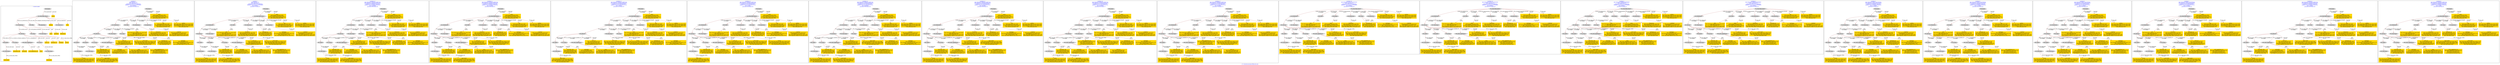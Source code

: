 digraph n0 {
fontcolor="blue"
remincross="true"
label="s17-s-houston-museum-of-fine-arts.json"
subgraph cluster_0 {
label="1-correct model"
n2[style="filled",color="white",fillcolor="lightgray",label="E12_Production1"];
n3[style="filled",color="white",fillcolor="lightgray",label="E21_Person1"];
n4[style="filled",color="white",fillcolor="lightgray",label="E55_Type1"];
n5[style="filled",color="white",fillcolor="lightgray",label="E52_Time-Span1"];
n6[style="filled",color="white",fillcolor="lightgray",label="E69_Death1"];
n7[style="filled",color="white",fillcolor="lightgray",label="E74_Group1"];
n8[style="filled",color="white",fillcolor="lightgray",label="E82_Actor_Appellation1"];
n9[style="filled",color="white",fillcolor="lightgray",label="E67_Birth1"];
n10[shape="plaintext",style="filled",fillcolor="gold",label="artist_uri"];
n11[style="filled",color="white",fillcolor="lightgray",label="E22_Man-Made_Object1"];
n12[style="filled",color="white",fillcolor="lightgray",label="E35_Title1"];
n13[style="filled",color="white",fillcolor="lightgray",label="E8_Acquisition1"];
n14[shape="plaintext",style="filled",fillcolor="gold",label="artdesc"];
n15[style="filled",color="white",fillcolor="lightgray",label="E54_Dimension1"];
n16[shape="plaintext",style="filled",fillcolor="gold",label="link"];
n17[shape="plaintext",style="filled",fillcolor="gold",label="title"];
n18[style="filled",color="white",fillcolor="lightgray",label="E38_Image1"];
n19[shape="plaintext",style="filled",fillcolor="gold",label="photo"];
n20[shape="plaintext",style="filled",fillcolor="gold",label="artyear"];
n21[style="filled",color="white",fillcolor="lightgray",label="E52_Time-Span2"];
n22[shape="plaintext",style="filled",fillcolor="gold",label="artist_birth"];
n23[style="filled",color="white",fillcolor="lightgray",label="E52_Time-Span3"];
n24[shape="plaintext",style="filled",fillcolor="gold",label="artist_death"];
n25[shape="plaintext",style="filled",fillcolor="gold",label="dimensions"];
n26[shape="plaintext",style="filled",fillcolor="gold",label="technique_uri"];
n27[shape="plaintext",style="filled",fillcolor="gold",label="technique"];
n28[shape="plaintext",style="filled",fillcolor="gold",label="nationality_URI"];
n29[shape="plaintext",style="filled",fillcolor="gold",label="nationality"];
n30[shape="plaintext",style="filled",fillcolor="gold",label="artist_appellation_uri"];
n31[shape="plaintext",style="filled",fillcolor="gold",label="artist"];
n32[shape="plaintext",style="filled",fillcolor="gold",label="credittext"];
}
subgraph cluster_1 {
label="candidate 0\nlink coherence:1.0\nnode coherence:1.0\nconfidence:0.45527147975666793\nmapping score:0.5267571599188893\ncost:29.99838\n-precision:0.93-recall:0.93"
n34[style="filled",color="white",fillcolor="lightgray",label="E12_Production1"];
n35[style="filled",color="white",fillcolor="lightgray",label="E21_Person1"];
n36[style="filled",color="white",fillcolor="lightgray",label="E52_Time-Span2"];
n37[style="filled",color="white",fillcolor="lightgray",label="E55_Type1"];
n38[style="filled",color="white",fillcolor="lightgray",label="E67_Birth1"];
n39[style="filled",color="white",fillcolor="lightgray",label="E69_Death1"];
n40[style="filled",color="white",fillcolor="lightgray",label="E74_Group1"];
n41[style="filled",color="white",fillcolor="lightgray",label="E82_Actor_Appellation1"];
n42[style="filled",color="white",fillcolor="lightgray",label="E22_Man-Made_Object1"];
n43[style="filled",color="white",fillcolor="lightgray",label="E35_Title1"];
n44[style="filled",color="white",fillcolor="lightgray",label="E54_Dimension1"];
n45[style="filled",color="white",fillcolor="lightgray",label="E8_Acquisition1"];
n46[style="filled",color="white",fillcolor="lightgray",label="E38_Image1"];
n47[style="filled",color="white",fillcolor="lightgray",label="E52_Time-Span1"];
n48[style="filled",color="white",fillcolor="lightgray",label="E52_Time-Span3"];
n49[shape="plaintext",style="filled",fillcolor="gold",label="artist\n[E82_Actor_Appellation,label,0.476]\n[E22_Man-Made_Object,P3_has_note,0.187]\n[E73_Information_Object,P3_has_note,0.172]\n[E33_Linguistic_Object,P3_has_note,0.164]"];
n50[shape="plaintext",style="filled",fillcolor="gold",label="link\n[E38_Image,classLink,0.469]\n[E22_Man-Made_Object,classLink,0.241]\n[E78_Collection,classLink,0.186]\n[E21_Person,classLink,0.104]"];
n51[shape="plaintext",style="filled",fillcolor="gold",label="technique_uri\n[E55_Type,classLink,0.398]\n[E57_Material,classLink,0.311]\n[E74_Group,classLink,0.243]\n[E55_Type,label,0.048]"];
n52[shape="plaintext",style="filled",fillcolor="gold",label="artyear\n[E52_Time-Span,P82_at_some_time_within,0.467]\n[E52_Time-Span,P82b_end_of_the_end,0.263]\n[E52_Time-Span,P82a_begin_of_the_begin,0.151]\n[E12_Production,P3_has_note,0.12]"];
n53[shape="plaintext",style="filled",fillcolor="gold",label="title\n[E22_Man-Made_Object,P3_has_note,0.303]\n[E35_Title,label,0.29]\n[E73_Information_Object,P3_has_note,0.255]\n[E33_Linguistic_Object,P3_has_note,0.152]"];
n54[shape="plaintext",style="filled",fillcolor="gold",label="nationality_URI\n[E74_Group,classLink,0.675]\n[E55_Type,classLink,0.188]\n[E57_Material,classLink,0.089]\n[E55_Type,label,0.049]"];
n55[shape="plaintext",style="filled",fillcolor="gold",label="dimensions\n[E54_Dimension,P3_has_note,0.66]\n[E34_Inscription,P3_has_note,0.12]\n[E22_Man-Made_Object,P3_has_note,0.118]\n[E22_Man-Made_Object,classLink,0.102]"];
n56[shape="plaintext",style="filled",fillcolor="gold",label="artist_appellation_uri\n[E82_Actor_Appellation,classLink,0.761]\n[E21_Person,classLink,0.112]\n[E39_Actor,classLink,0.082]\n[E78_Collection,classLink,0.045]"];
n57[shape="plaintext",style="filled",fillcolor="gold",label="technique\n[E55_Type,label,0.412]\n[E29_Design_or_Procedure,P3_has_note,0.374]\n[E57_Material,label,0.139]\n[E22_Man-Made_Object,P3_has_note,0.075]"];
n58[shape="plaintext",style="filled",fillcolor="gold",label="artdesc\n[E22_Man-Made_Object,P3_has_note,0.329]\n[E73_Information_Object,P3_has_note,0.304]\n[E33_Linguistic_Object,P3_has_note,0.276]\n[E35_Title,label,0.09]"];
n59[shape="plaintext",style="filled",fillcolor="gold",label="artist_death\n[E52_Time-Span,P82b_end_of_the_end,0.448]\n[E52_Time-Span,P82_at_some_time_within,0.389]\n[E52_Time-Span,P82a_begin_of_the_begin,0.107]\n[E52_Time-Span,label,0.056]"];
n60[shape="plaintext",style="filled",fillcolor="gold",label="nationality\n[E74_Group,label,0.464]\n[E74_Group,classLink,0.261]\n[E8_Acquisition,P3_has_note,0.154]\n[E30_Right,P3_has_note,0.121]"];
n61[shape="plaintext",style="filled",fillcolor="gold",label="credittext\n[E8_Acquisition,P3_has_note,0.421]\n[E30_Right,P3_has_note,0.378]\n[E22_Man-Made_Object,P3_has_note,0.104]\n[E33_Linguistic_Object,P3_has_note,0.097]"];
n62[shape="plaintext",style="filled",fillcolor="gold",label="artist_birth\n[E52_Time-Span,P82_at_some_time_within,0.341]\n[E52_Time-Span,P82a_begin_of_the_begin,0.3]\n[E52_Time-Span,P82b_end_of_the_end,0.293]\n[E52_Time-Span,label,0.065]"];
n63[shape="plaintext",style="filled",fillcolor="gold",label="photo\n[E38_Image,classLink,0.599]\n[E78_Collection,classLink,0.162]\n[E22_Man-Made_Object,classLink,0.146]\n[E21_Person,classLink,0.093]"];
n64[shape="plaintext",style="filled",fillcolor="gold",label="artist_uri\n[E21_Person,classLink,0.36]\n[E39_Actor,classLink,0.266]\n[E82_Actor_Appellation,classLink,0.26]\n[E78_Collection,classLink,0.113]"];
}
subgraph cluster_2 {
label="candidate 1\nlink coherence:1.0\nnode coherence:1.0\nconfidence:0.45527147975666793\nmapping score:0.5267571599188893\ncost:29.99842\n-precision:0.9-recall:0.9"
n66[style="filled",color="white",fillcolor="lightgray",label="E12_Production1"];
n67[style="filled",color="white",fillcolor="lightgray",label="E21_Person1"];
n68[style="filled",color="white",fillcolor="lightgray",label="E52_Time-Span2"];
n69[style="filled",color="white",fillcolor="lightgray",label="E67_Birth1"];
n70[style="filled",color="white",fillcolor="lightgray",label="E69_Death1"];
n71[style="filled",color="white",fillcolor="lightgray",label="E74_Group1"];
n72[style="filled",color="white",fillcolor="lightgray",label="E82_Actor_Appellation1"];
n73[style="filled",color="white",fillcolor="lightgray",label="E22_Man-Made_Object1"];
n74[style="filled",color="white",fillcolor="lightgray",label="E35_Title1"];
n75[style="filled",color="white",fillcolor="lightgray",label="E54_Dimension1"];
n76[style="filled",color="white",fillcolor="lightgray",label="E55_Type2"];
n77[style="filled",color="white",fillcolor="lightgray",label="E8_Acquisition1"];
n78[style="filled",color="white",fillcolor="lightgray",label="E38_Image1"];
n79[style="filled",color="white",fillcolor="lightgray",label="E52_Time-Span1"];
n80[style="filled",color="white",fillcolor="lightgray",label="E52_Time-Span3"];
n81[shape="plaintext",style="filled",fillcolor="gold",label="technique_uri\n[E55_Type,classLink,0.398]\n[E57_Material,classLink,0.311]\n[E74_Group,classLink,0.243]\n[E55_Type,label,0.048]"];
n82[shape="plaintext",style="filled",fillcolor="gold",label="artist\n[E82_Actor_Appellation,label,0.476]\n[E22_Man-Made_Object,P3_has_note,0.187]\n[E73_Information_Object,P3_has_note,0.172]\n[E33_Linguistic_Object,P3_has_note,0.164]"];
n83[shape="plaintext",style="filled",fillcolor="gold",label="link\n[E38_Image,classLink,0.469]\n[E22_Man-Made_Object,classLink,0.241]\n[E78_Collection,classLink,0.186]\n[E21_Person,classLink,0.104]"];
n84[shape="plaintext",style="filled",fillcolor="gold",label="artyear\n[E52_Time-Span,P82_at_some_time_within,0.467]\n[E52_Time-Span,P82b_end_of_the_end,0.263]\n[E52_Time-Span,P82a_begin_of_the_begin,0.151]\n[E12_Production,P3_has_note,0.12]"];
n85[shape="plaintext",style="filled",fillcolor="gold",label="title\n[E22_Man-Made_Object,P3_has_note,0.303]\n[E35_Title,label,0.29]\n[E73_Information_Object,P3_has_note,0.255]\n[E33_Linguistic_Object,P3_has_note,0.152]"];
n86[shape="plaintext",style="filled",fillcolor="gold",label="nationality_URI\n[E74_Group,classLink,0.675]\n[E55_Type,classLink,0.188]\n[E57_Material,classLink,0.089]\n[E55_Type,label,0.049]"];
n87[shape="plaintext",style="filled",fillcolor="gold",label="dimensions\n[E54_Dimension,P3_has_note,0.66]\n[E34_Inscription,P3_has_note,0.12]\n[E22_Man-Made_Object,P3_has_note,0.118]\n[E22_Man-Made_Object,classLink,0.102]"];
n88[shape="plaintext",style="filled",fillcolor="gold",label="artist_appellation_uri\n[E82_Actor_Appellation,classLink,0.761]\n[E21_Person,classLink,0.112]\n[E39_Actor,classLink,0.082]\n[E78_Collection,classLink,0.045]"];
n89[shape="plaintext",style="filled",fillcolor="gold",label="technique\n[E55_Type,label,0.412]\n[E29_Design_or_Procedure,P3_has_note,0.374]\n[E57_Material,label,0.139]\n[E22_Man-Made_Object,P3_has_note,0.075]"];
n90[shape="plaintext",style="filled",fillcolor="gold",label="artdesc\n[E22_Man-Made_Object,P3_has_note,0.329]\n[E73_Information_Object,P3_has_note,0.304]\n[E33_Linguistic_Object,P3_has_note,0.276]\n[E35_Title,label,0.09]"];
n91[shape="plaintext",style="filled",fillcolor="gold",label="artist_death\n[E52_Time-Span,P82b_end_of_the_end,0.448]\n[E52_Time-Span,P82_at_some_time_within,0.389]\n[E52_Time-Span,P82a_begin_of_the_begin,0.107]\n[E52_Time-Span,label,0.056]"];
n92[shape="plaintext",style="filled",fillcolor="gold",label="nationality\n[E74_Group,label,0.464]\n[E74_Group,classLink,0.261]\n[E8_Acquisition,P3_has_note,0.154]\n[E30_Right,P3_has_note,0.121]"];
n93[shape="plaintext",style="filled",fillcolor="gold",label="credittext\n[E8_Acquisition,P3_has_note,0.421]\n[E30_Right,P3_has_note,0.378]\n[E22_Man-Made_Object,P3_has_note,0.104]\n[E33_Linguistic_Object,P3_has_note,0.097]"];
n94[shape="plaintext",style="filled",fillcolor="gold",label="artist_birth\n[E52_Time-Span,P82_at_some_time_within,0.341]\n[E52_Time-Span,P82a_begin_of_the_begin,0.3]\n[E52_Time-Span,P82b_end_of_the_end,0.293]\n[E52_Time-Span,label,0.065]"];
n95[shape="plaintext",style="filled",fillcolor="gold",label="photo\n[E38_Image,classLink,0.599]\n[E78_Collection,classLink,0.162]\n[E22_Man-Made_Object,classLink,0.146]\n[E21_Person,classLink,0.093]"];
n96[shape="plaintext",style="filled",fillcolor="gold",label="artist_uri\n[E21_Person,classLink,0.36]\n[E39_Actor,classLink,0.266]\n[E82_Actor_Appellation,classLink,0.26]\n[E78_Collection,classLink,0.113]"];
}
subgraph cluster_3 {
label="candidate 10\nlink coherence:0.9642857142857143\nnode coherence:0.9629629629629629\nconfidence:0.4589566171057249\nmapping score:0.5260565266895626\ncost:126.99856\n-precision:0.89-recall:0.83"
n98[style="filled",color="white",fillcolor="lightgray",label="E12_Production1"];
n99[style="filled",color="white",fillcolor="lightgray",label="E21_Person1"];
n100[style="filled",color="white",fillcolor="lightgray",label="E52_Time-Span2"];
n101[style="filled",color="white",fillcolor="lightgray",label="E55_Type1"];
n102[style="filled",color="white",fillcolor="lightgray",label="E67_Birth1"];
n103[style="filled",color="white",fillcolor="lightgray",label="E74_Group1"];
n104[style="filled",color="white",fillcolor="lightgray",label="E82_Actor_Appellation1"];
n105[style="filled",color="white",fillcolor="lightgray",label="E22_Man-Made_Object1"];
n106[style="filled",color="white",fillcolor="lightgray",label="E35_Title1"];
n107[style="filled",color="white",fillcolor="lightgray",label="E54_Dimension1"];
n108[style="filled",color="white",fillcolor="lightgray",label="E8_Acquisition1"];
n109[style="filled",color="white",fillcolor="lightgray",label="E38_Image1"];
n110[style="filled",color="white",fillcolor="lightgray",label="E52_Time-Span1"];
n111[shape="plaintext",style="filled",fillcolor="gold",label="artist\n[E82_Actor_Appellation,label,0.476]\n[E22_Man-Made_Object,P3_has_note,0.187]\n[E73_Information_Object,P3_has_note,0.172]\n[E33_Linguistic_Object,P3_has_note,0.164]"];
n112[shape="plaintext",style="filled",fillcolor="gold",label="link\n[E38_Image,classLink,0.469]\n[E22_Man-Made_Object,classLink,0.241]\n[E78_Collection,classLink,0.186]\n[E21_Person,classLink,0.104]"];
n113[shape="plaintext",style="filled",fillcolor="gold",label="technique_uri\n[E55_Type,classLink,0.398]\n[E57_Material,classLink,0.311]\n[E74_Group,classLink,0.243]\n[E55_Type,label,0.048]"];
n114[shape="plaintext",style="filled",fillcolor="gold",label="artyear\n[E52_Time-Span,P82_at_some_time_within,0.467]\n[E52_Time-Span,P82b_end_of_the_end,0.263]\n[E52_Time-Span,P82a_begin_of_the_begin,0.151]\n[E12_Production,P3_has_note,0.12]"];
n115[shape="plaintext",style="filled",fillcolor="gold",label="title\n[E22_Man-Made_Object,P3_has_note,0.303]\n[E35_Title,label,0.29]\n[E73_Information_Object,P3_has_note,0.255]\n[E33_Linguistic_Object,P3_has_note,0.152]"];
n116[shape="plaintext",style="filled",fillcolor="gold",label="nationality_URI\n[E74_Group,classLink,0.675]\n[E55_Type,classLink,0.188]\n[E57_Material,classLink,0.089]\n[E55_Type,label,0.049]"];
n117[shape="plaintext",style="filled",fillcolor="gold",label="artist_death\n[E52_Time-Span,P82b_end_of_the_end,0.448]\n[E52_Time-Span,P82_at_some_time_within,0.389]\n[E52_Time-Span,P82a_begin_of_the_begin,0.107]\n[E52_Time-Span,label,0.056]"];
n118[shape="plaintext",style="filled",fillcolor="gold",label="dimensions\n[E54_Dimension,P3_has_note,0.66]\n[E34_Inscription,P3_has_note,0.12]\n[E22_Man-Made_Object,P3_has_note,0.118]\n[E22_Man-Made_Object,classLink,0.102]"];
n119[shape="plaintext",style="filled",fillcolor="gold",label="artist_appellation_uri\n[E82_Actor_Appellation,classLink,0.761]\n[E21_Person,classLink,0.112]\n[E39_Actor,classLink,0.082]\n[E78_Collection,classLink,0.045]"];
n120[shape="plaintext",style="filled",fillcolor="gold",label="technique\n[E55_Type,label,0.412]\n[E29_Design_or_Procedure,P3_has_note,0.374]\n[E57_Material,label,0.139]\n[E22_Man-Made_Object,P3_has_note,0.075]"];
n121[shape="plaintext",style="filled",fillcolor="gold",label="artdesc\n[E22_Man-Made_Object,P3_has_note,0.329]\n[E73_Information_Object,P3_has_note,0.304]\n[E33_Linguistic_Object,P3_has_note,0.276]\n[E35_Title,label,0.09]"];
n122[shape="plaintext",style="filled",fillcolor="gold",label="nationality\n[E74_Group,label,0.464]\n[E74_Group,classLink,0.261]\n[E8_Acquisition,P3_has_note,0.154]\n[E30_Right,P3_has_note,0.121]"];
n123[shape="plaintext",style="filled",fillcolor="gold",label="credittext\n[E8_Acquisition,P3_has_note,0.421]\n[E30_Right,P3_has_note,0.378]\n[E22_Man-Made_Object,P3_has_note,0.104]\n[E33_Linguistic_Object,P3_has_note,0.097]"];
n124[shape="plaintext",style="filled",fillcolor="gold",label="artist_birth\n[E52_Time-Span,P82_at_some_time_within,0.341]\n[E52_Time-Span,P82a_begin_of_the_begin,0.3]\n[E52_Time-Span,P82b_end_of_the_end,0.293]\n[E52_Time-Span,label,0.065]"];
n125[shape="plaintext",style="filled",fillcolor="gold",label="photo\n[E38_Image,classLink,0.599]\n[E78_Collection,classLink,0.162]\n[E22_Man-Made_Object,classLink,0.146]\n[E21_Person,classLink,0.093]"];
n126[shape="plaintext",style="filled",fillcolor="gold",label="artist_uri\n[E21_Person,classLink,0.36]\n[E39_Actor,classLink,0.266]\n[E82_Actor_Appellation,classLink,0.26]\n[E78_Collection,classLink,0.113]"];
}
subgraph cluster_4 {
label="candidate 11\nlink coherence:0.9642857142857143\nnode coherence:0.9629629629629629\nconfidence:0.4589566171057249\nmapping score:0.5260565266895626\ncost:126.9986\n-precision:0.86-recall:0.8"
n128[style="filled",color="white",fillcolor="lightgray",label="E12_Production1"];
n129[style="filled",color="white",fillcolor="lightgray",label="E21_Person1"];
n130[style="filled",color="white",fillcolor="lightgray",label="E52_Time-Span2"];
n131[style="filled",color="white",fillcolor="lightgray",label="E67_Birth1"];
n132[style="filled",color="white",fillcolor="lightgray",label="E74_Group1"];
n133[style="filled",color="white",fillcolor="lightgray",label="E82_Actor_Appellation1"];
n134[style="filled",color="white",fillcolor="lightgray",label="E22_Man-Made_Object1"];
n135[style="filled",color="white",fillcolor="lightgray",label="E35_Title1"];
n136[style="filled",color="white",fillcolor="lightgray",label="E54_Dimension1"];
n137[style="filled",color="white",fillcolor="lightgray",label="E55_Type2"];
n138[style="filled",color="white",fillcolor="lightgray",label="E8_Acquisition1"];
n139[style="filled",color="white",fillcolor="lightgray",label="E38_Image1"];
n140[style="filled",color="white",fillcolor="lightgray",label="E52_Time-Span1"];
n141[shape="plaintext",style="filled",fillcolor="gold",label="technique_uri\n[E55_Type,classLink,0.398]\n[E57_Material,classLink,0.311]\n[E74_Group,classLink,0.243]\n[E55_Type,label,0.048]"];
n142[shape="plaintext",style="filled",fillcolor="gold",label="artist\n[E82_Actor_Appellation,label,0.476]\n[E22_Man-Made_Object,P3_has_note,0.187]\n[E73_Information_Object,P3_has_note,0.172]\n[E33_Linguistic_Object,P3_has_note,0.164]"];
n143[shape="plaintext",style="filled",fillcolor="gold",label="link\n[E38_Image,classLink,0.469]\n[E22_Man-Made_Object,classLink,0.241]\n[E78_Collection,classLink,0.186]\n[E21_Person,classLink,0.104]"];
n144[shape="plaintext",style="filled",fillcolor="gold",label="artyear\n[E52_Time-Span,P82_at_some_time_within,0.467]\n[E52_Time-Span,P82b_end_of_the_end,0.263]\n[E52_Time-Span,P82a_begin_of_the_begin,0.151]\n[E12_Production,P3_has_note,0.12]"];
n145[shape="plaintext",style="filled",fillcolor="gold",label="title\n[E22_Man-Made_Object,P3_has_note,0.303]\n[E35_Title,label,0.29]\n[E73_Information_Object,P3_has_note,0.255]\n[E33_Linguistic_Object,P3_has_note,0.152]"];
n146[shape="plaintext",style="filled",fillcolor="gold",label="nationality_URI\n[E74_Group,classLink,0.675]\n[E55_Type,classLink,0.188]\n[E57_Material,classLink,0.089]\n[E55_Type,label,0.049]"];
n147[shape="plaintext",style="filled",fillcolor="gold",label="artist_death\n[E52_Time-Span,P82b_end_of_the_end,0.448]\n[E52_Time-Span,P82_at_some_time_within,0.389]\n[E52_Time-Span,P82a_begin_of_the_begin,0.107]\n[E52_Time-Span,label,0.056]"];
n148[shape="plaintext",style="filled",fillcolor="gold",label="dimensions\n[E54_Dimension,P3_has_note,0.66]\n[E34_Inscription,P3_has_note,0.12]\n[E22_Man-Made_Object,P3_has_note,0.118]\n[E22_Man-Made_Object,classLink,0.102]"];
n149[shape="plaintext",style="filled",fillcolor="gold",label="artist_appellation_uri\n[E82_Actor_Appellation,classLink,0.761]\n[E21_Person,classLink,0.112]\n[E39_Actor,classLink,0.082]\n[E78_Collection,classLink,0.045]"];
n150[shape="plaintext",style="filled",fillcolor="gold",label="technique\n[E55_Type,label,0.412]\n[E29_Design_or_Procedure,P3_has_note,0.374]\n[E57_Material,label,0.139]\n[E22_Man-Made_Object,P3_has_note,0.075]"];
n151[shape="plaintext",style="filled",fillcolor="gold",label="artdesc\n[E22_Man-Made_Object,P3_has_note,0.329]\n[E73_Information_Object,P3_has_note,0.304]\n[E33_Linguistic_Object,P3_has_note,0.276]\n[E35_Title,label,0.09]"];
n152[shape="plaintext",style="filled",fillcolor="gold",label="nationality\n[E74_Group,label,0.464]\n[E74_Group,classLink,0.261]\n[E8_Acquisition,P3_has_note,0.154]\n[E30_Right,P3_has_note,0.121]"];
n153[shape="plaintext",style="filled",fillcolor="gold",label="credittext\n[E8_Acquisition,P3_has_note,0.421]\n[E30_Right,P3_has_note,0.378]\n[E22_Man-Made_Object,P3_has_note,0.104]\n[E33_Linguistic_Object,P3_has_note,0.097]"];
n154[shape="plaintext",style="filled",fillcolor="gold",label="artist_birth\n[E52_Time-Span,P82_at_some_time_within,0.341]\n[E52_Time-Span,P82a_begin_of_the_begin,0.3]\n[E52_Time-Span,P82b_end_of_the_end,0.293]\n[E52_Time-Span,label,0.065]"];
n155[shape="plaintext",style="filled",fillcolor="gold",label="photo\n[E38_Image,classLink,0.599]\n[E78_Collection,classLink,0.162]\n[E22_Man-Made_Object,classLink,0.146]\n[E21_Person,classLink,0.093]"];
n156[shape="plaintext",style="filled",fillcolor="gold",label="artist_uri\n[E21_Person,classLink,0.36]\n[E39_Actor,classLink,0.266]\n[E82_Actor_Appellation,classLink,0.26]\n[E78_Collection,classLink,0.113]"];
}
subgraph cluster_5 {
label="candidate 12\nlink coherence:0.9642857142857143\nnode coherence:0.9629629629629629\nconfidence:0.4527166759764067\nmapping score:0.5239765463131232\ncost:27.99856\n-precision:0.93-recall:0.87"
n158[style="filled",color="white",fillcolor="lightgray",label="E12_Production1"];
n159[style="filled",color="white",fillcolor="lightgray",label="E21_Person1"];
n160[style="filled",color="white",fillcolor="lightgray",label="E52_Time-Span2"];
n161[style="filled",color="white",fillcolor="lightgray",label="E55_Type1"];
n162[style="filled",color="white",fillcolor="lightgray",label="E67_Birth1"];
n163[style="filled",color="white",fillcolor="lightgray",label="E74_Group1"];
n164[style="filled",color="white",fillcolor="lightgray",label="E82_Actor_Appellation1"];
n165[style="filled",color="white",fillcolor="lightgray",label="E22_Man-Made_Object1"];
n166[style="filled",color="white",fillcolor="lightgray",label="E35_Title1"];
n167[style="filled",color="white",fillcolor="lightgray",label="E54_Dimension1"];
n168[style="filled",color="white",fillcolor="lightgray",label="E8_Acquisition1"];
n169[style="filled",color="white",fillcolor="lightgray",label="E38_Image1"];
n170[style="filled",color="white",fillcolor="lightgray",label="E52_Time-Span1"];
n171[shape="plaintext",style="filled",fillcolor="gold",label="artist\n[E82_Actor_Appellation,label,0.476]\n[E22_Man-Made_Object,P3_has_note,0.187]\n[E73_Information_Object,P3_has_note,0.172]\n[E33_Linguistic_Object,P3_has_note,0.164]"];
n172[shape="plaintext",style="filled",fillcolor="gold",label="link\n[E38_Image,classLink,0.469]\n[E22_Man-Made_Object,classLink,0.241]\n[E78_Collection,classLink,0.186]\n[E21_Person,classLink,0.104]"];
n173[shape="plaintext",style="filled",fillcolor="gold",label="artist_birth\n[E52_Time-Span,P82_at_some_time_within,0.341]\n[E52_Time-Span,P82a_begin_of_the_begin,0.3]\n[E52_Time-Span,P82b_end_of_the_end,0.293]\n[E52_Time-Span,label,0.065]"];
n174[shape="plaintext",style="filled",fillcolor="gold",label="technique_uri\n[E55_Type,classLink,0.398]\n[E57_Material,classLink,0.311]\n[E74_Group,classLink,0.243]\n[E55_Type,label,0.048]"];
n175[shape="plaintext",style="filled",fillcolor="gold",label="artist_death\n[E52_Time-Span,P82b_end_of_the_end,0.448]\n[E52_Time-Span,P82_at_some_time_within,0.389]\n[E52_Time-Span,P82a_begin_of_the_begin,0.107]\n[E52_Time-Span,label,0.056]"];
n176[shape="plaintext",style="filled",fillcolor="gold",label="title\n[E22_Man-Made_Object,P3_has_note,0.303]\n[E35_Title,label,0.29]\n[E73_Information_Object,P3_has_note,0.255]\n[E33_Linguistic_Object,P3_has_note,0.152]"];
n177[shape="plaintext",style="filled",fillcolor="gold",label="nationality_URI\n[E74_Group,classLink,0.675]\n[E55_Type,classLink,0.188]\n[E57_Material,classLink,0.089]\n[E55_Type,label,0.049]"];
n178[shape="plaintext",style="filled",fillcolor="gold",label="dimensions\n[E54_Dimension,P3_has_note,0.66]\n[E34_Inscription,P3_has_note,0.12]\n[E22_Man-Made_Object,P3_has_note,0.118]\n[E22_Man-Made_Object,classLink,0.102]"];
n179[shape="plaintext",style="filled",fillcolor="gold",label="artist_appellation_uri\n[E82_Actor_Appellation,classLink,0.761]\n[E21_Person,classLink,0.112]\n[E39_Actor,classLink,0.082]\n[E78_Collection,classLink,0.045]"];
n180[shape="plaintext",style="filled",fillcolor="gold",label="technique\n[E55_Type,label,0.412]\n[E29_Design_or_Procedure,P3_has_note,0.374]\n[E57_Material,label,0.139]\n[E22_Man-Made_Object,P3_has_note,0.075]"];
n181[shape="plaintext",style="filled",fillcolor="gold",label="artdesc\n[E22_Man-Made_Object,P3_has_note,0.329]\n[E73_Information_Object,P3_has_note,0.304]\n[E33_Linguistic_Object,P3_has_note,0.276]\n[E35_Title,label,0.09]"];
n182[shape="plaintext",style="filled",fillcolor="gold",label="nationality\n[E74_Group,label,0.464]\n[E74_Group,classLink,0.261]\n[E8_Acquisition,P3_has_note,0.154]\n[E30_Right,P3_has_note,0.121]"];
n183[shape="plaintext",style="filled",fillcolor="gold",label="credittext\n[E8_Acquisition,P3_has_note,0.421]\n[E30_Right,P3_has_note,0.378]\n[E22_Man-Made_Object,P3_has_note,0.104]\n[E33_Linguistic_Object,P3_has_note,0.097]"];
n184[shape="plaintext",style="filled",fillcolor="gold",label="artyear\n[E52_Time-Span,P82_at_some_time_within,0.467]\n[E52_Time-Span,P82b_end_of_the_end,0.263]\n[E52_Time-Span,P82a_begin_of_the_begin,0.151]\n[E12_Production,P3_has_note,0.12]"];
n185[shape="plaintext",style="filled",fillcolor="gold",label="photo\n[E38_Image,classLink,0.599]\n[E78_Collection,classLink,0.162]\n[E22_Man-Made_Object,classLink,0.146]\n[E21_Person,classLink,0.093]"];
n186[shape="plaintext",style="filled",fillcolor="gold",label="artist_uri\n[E21_Person,classLink,0.36]\n[E39_Actor,classLink,0.266]\n[E82_Actor_Appellation,classLink,0.26]\n[E78_Collection,classLink,0.113]"];
}
subgraph cluster_6 {
label="candidate 13\nlink coherence:0.9642857142857143\nnode coherence:0.9629629629629629\nconfidence:0.4527166759764067\nmapping score:0.5239765463131232\ncost:27.9986\n-precision:0.89-recall:0.83"
n188[style="filled",color="white",fillcolor="lightgray",label="E12_Production1"];
n189[style="filled",color="white",fillcolor="lightgray",label="E21_Person1"];
n190[style="filled",color="white",fillcolor="lightgray",label="E52_Time-Span2"];
n191[style="filled",color="white",fillcolor="lightgray",label="E67_Birth1"];
n192[style="filled",color="white",fillcolor="lightgray",label="E74_Group1"];
n193[style="filled",color="white",fillcolor="lightgray",label="E82_Actor_Appellation1"];
n194[style="filled",color="white",fillcolor="lightgray",label="E22_Man-Made_Object1"];
n195[style="filled",color="white",fillcolor="lightgray",label="E35_Title1"];
n196[style="filled",color="white",fillcolor="lightgray",label="E54_Dimension1"];
n197[style="filled",color="white",fillcolor="lightgray",label="E55_Type2"];
n198[style="filled",color="white",fillcolor="lightgray",label="E8_Acquisition1"];
n199[style="filled",color="white",fillcolor="lightgray",label="E38_Image1"];
n200[style="filled",color="white",fillcolor="lightgray",label="E52_Time-Span1"];
n201[shape="plaintext",style="filled",fillcolor="gold",label="technique_uri\n[E55_Type,classLink,0.398]\n[E57_Material,classLink,0.311]\n[E74_Group,classLink,0.243]\n[E55_Type,label,0.048]"];
n202[shape="plaintext",style="filled",fillcolor="gold",label="artist\n[E82_Actor_Appellation,label,0.476]\n[E22_Man-Made_Object,P3_has_note,0.187]\n[E73_Information_Object,P3_has_note,0.172]\n[E33_Linguistic_Object,P3_has_note,0.164]"];
n203[shape="plaintext",style="filled",fillcolor="gold",label="link\n[E38_Image,classLink,0.469]\n[E22_Man-Made_Object,classLink,0.241]\n[E78_Collection,classLink,0.186]\n[E21_Person,classLink,0.104]"];
n204[shape="plaintext",style="filled",fillcolor="gold",label="artist_birth\n[E52_Time-Span,P82_at_some_time_within,0.341]\n[E52_Time-Span,P82a_begin_of_the_begin,0.3]\n[E52_Time-Span,P82b_end_of_the_end,0.293]\n[E52_Time-Span,label,0.065]"];
n205[shape="plaintext",style="filled",fillcolor="gold",label="artist_death\n[E52_Time-Span,P82b_end_of_the_end,0.448]\n[E52_Time-Span,P82_at_some_time_within,0.389]\n[E52_Time-Span,P82a_begin_of_the_begin,0.107]\n[E52_Time-Span,label,0.056]"];
n206[shape="plaintext",style="filled",fillcolor="gold",label="title\n[E22_Man-Made_Object,P3_has_note,0.303]\n[E35_Title,label,0.29]\n[E73_Information_Object,P3_has_note,0.255]\n[E33_Linguistic_Object,P3_has_note,0.152]"];
n207[shape="plaintext",style="filled",fillcolor="gold",label="nationality_URI\n[E74_Group,classLink,0.675]\n[E55_Type,classLink,0.188]\n[E57_Material,classLink,0.089]\n[E55_Type,label,0.049]"];
n208[shape="plaintext",style="filled",fillcolor="gold",label="dimensions\n[E54_Dimension,P3_has_note,0.66]\n[E34_Inscription,P3_has_note,0.12]\n[E22_Man-Made_Object,P3_has_note,0.118]\n[E22_Man-Made_Object,classLink,0.102]"];
n209[shape="plaintext",style="filled",fillcolor="gold",label="artist_appellation_uri\n[E82_Actor_Appellation,classLink,0.761]\n[E21_Person,classLink,0.112]\n[E39_Actor,classLink,0.082]\n[E78_Collection,classLink,0.045]"];
n210[shape="plaintext",style="filled",fillcolor="gold",label="technique\n[E55_Type,label,0.412]\n[E29_Design_or_Procedure,P3_has_note,0.374]\n[E57_Material,label,0.139]\n[E22_Man-Made_Object,P3_has_note,0.075]"];
n211[shape="plaintext",style="filled",fillcolor="gold",label="artdesc\n[E22_Man-Made_Object,P3_has_note,0.329]\n[E73_Information_Object,P3_has_note,0.304]\n[E33_Linguistic_Object,P3_has_note,0.276]\n[E35_Title,label,0.09]"];
n212[shape="plaintext",style="filled",fillcolor="gold",label="nationality\n[E74_Group,label,0.464]\n[E74_Group,classLink,0.261]\n[E8_Acquisition,P3_has_note,0.154]\n[E30_Right,P3_has_note,0.121]"];
n213[shape="plaintext",style="filled",fillcolor="gold",label="credittext\n[E8_Acquisition,P3_has_note,0.421]\n[E30_Right,P3_has_note,0.378]\n[E22_Man-Made_Object,P3_has_note,0.104]\n[E33_Linguistic_Object,P3_has_note,0.097]"];
n214[shape="plaintext",style="filled",fillcolor="gold",label="artyear\n[E52_Time-Span,P82_at_some_time_within,0.467]\n[E52_Time-Span,P82b_end_of_the_end,0.263]\n[E52_Time-Span,P82a_begin_of_the_begin,0.151]\n[E12_Production,P3_has_note,0.12]"];
n215[shape="plaintext",style="filled",fillcolor="gold",label="photo\n[E38_Image,classLink,0.599]\n[E78_Collection,classLink,0.162]\n[E22_Man-Made_Object,classLink,0.146]\n[E21_Person,classLink,0.093]"];
n216[shape="plaintext",style="filled",fillcolor="gold",label="artist_uri\n[E21_Person,classLink,0.36]\n[E39_Actor,classLink,0.266]\n[E82_Actor_Appellation,classLink,0.26]\n[E78_Collection,classLink,0.113]"];
}
subgraph cluster_7 {
label="candidate 14\nlink coherence:0.9642857142857143\nnode coherence:0.9629629629629629\nconfidence:0.4527166759764067\nmapping score:0.5239765463131232\ncost:126.99856\n-precision:0.89-recall:0.83"
n218[style="filled",color="white",fillcolor="lightgray",label="E12_Production1"];
n219[style="filled",color="white",fillcolor="lightgray",label="E21_Person1"];
n220[style="filled",color="white",fillcolor="lightgray",label="E52_Time-Span2"];
n221[style="filled",color="white",fillcolor="lightgray",label="E55_Type1"];
n222[style="filled",color="white",fillcolor="lightgray",label="E67_Birth1"];
n223[style="filled",color="white",fillcolor="lightgray",label="E74_Group1"];
n224[style="filled",color="white",fillcolor="lightgray",label="E82_Actor_Appellation1"];
n225[style="filled",color="white",fillcolor="lightgray",label="E22_Man-Made_Object1"];
n226[style="filled",color="white",fillcolor="lightgray",label="E35_Title1"];
n227[style="filled",color="white",fillcolor="lightgray",label="E54_Dimension1"];
n228[style="filled",color="white",fillcolor="lightgray",label="E8_Acquisition1"];
n229[style="filled",color="white",fillcolor="lightgray",label="E38_Image1"];
n230[style="filled",color="white",fillcolor="lightgray",label="E52_Time-Span1"];
n231[shape="plaintext",style="filled",fillcolor="gold",label="artist\n[E82_Actor_Appellation,label,0.476]\n[E22_Man-Made_Object,P3_has_note,0.187]\n[E73_Information_Object,P3_has_note,0.172]\n[E33_Linguistic_Object,P3_has_note,0.164]"];
n232[shape="plaintext",style="filled",fillcolor="gold",label="link\n[E38_Image,classLink,0.469]\n[E22_Man-Made_Object,classLink,0.241]\n[E78_Collection,classLink,0.186]\n[E21_Person,classLink,0.104]"];
n233[shape="plaintext",style="filled",fillcolor="gold",label="technique_uri\n[E55_Type,classLink,0.398]\n[E57_Material,classLink,0.311]\n[E74_Group,classLink,0.243]\n[E55_Type,label,0.048]"];
n234[shape="plaintext",style="filled",fillcolor="gold",label="artyear\n[E52_Time-Span,P82_at_some_time_within,0.467]\n[E52_Time-Span,P82b_end_of_the_end,0.263]\n[E52_Time-Span,P82a_begin_of_the_begin,0.151]\n[E12_Production,P3_has_note,0.12]"];
n235[shape="plaintext",style="filled",fillcolor="gold",label="title\n[E22_Man-Made_Object,P3_has_note,0.303]\n[E35_Title,label,0.29]\n[E73_Information_Object,P3_has_note,0.255]\n[E33_Linguistic_Object,P3_has_note,0.152]"];
n236[shape="plaintext",style="filled",fillcolor="gold",label="nationality_URI\n[E74_Group,classLink,0.675]\n[E55_Type,classLink,0.188]\n[E57_Material,classLink,0.089]\n[E55_Type,label,0.049]"];
n237[shape="plaintext",style="filled",fillcolor="gold",label="artist_birth\n[E52_Time-Span,P82_at_some_time_within,0.341]\n[E52_Time-Span,P82a_begin_of_the_begin,0.3]\n[E52_Time-Span,P82b_end_of_the_end,0.293]\n[E52_Time-Span,label,0.065]"];
n238[shape="plaintext",style="filled",fillcolor="gold",label="dimensions\n[E54_Dimension,P3_has_note,0.66]\n[E34_Inscription,P3_has_note,0.12]\n[E22_Man-Made_Object,P3_has_note,0.118]\n[E22_Man-Made_Object,classLink,0.102]"];
n239[shape="plaintext",style="filled",fillcolor="gold",label="artist_appellation_uri\n[E82_Actor_Appellation,classLink,0.761]\n[E21_Person,classLink,0.112]\n[E39_Actor,classLink,0.082]\n[E78_Collection,classLink,0.045]"];
n240[shape="plaintext",style="filled",fillcolor="gold",label="technique\n[E55_Type,label,0.412]\n[E29_Design_or_Procedure,P3_has_note,0.374]\n[E57_Material,label,0.139]\n[E22_Man-Made_Object,P3_has_note,0.075]"];
n241[shape="plaintext",style="filled",fillcolor="gold",label="artdesc\n[E22_Man-Made_Object,P3_has_note,0.329]\n[E73_Information_Object,P3_has_note,0.304]\n[E33_Linguistic_Object,P3_has_note,0.276]\n[E35_Title,label,0.09]"];
n242[shape="plaintext",style="filled",fillcolor="gold",label="nationality\n[E74_Group,label,0.464]\n[E74_Group,classLink,0.261]\n[E8_Acquisition,P3_has_note,0.154]\n[E30_Right,P3_has_note,0.121]"];
n243[shape="plaintext",style="filled",fillcolor="gold",label="credittext\n[E8_Acquisition,P3_has_note,0.421]\n[E30_Right,P3_has_note,0.378]\n[E22_Man-Made_Object,P3_has_note,0.104]\n[E33_Linguistic_Object,P3_has_note,0.097]"];
n244[shape="plaintext",style="filled",fillcolor="gold",label="artist_death\n[E52_Time-Span,P82b_end_of_the_end,0.448]\n[E52_Time-Span,P82_at_some_time_within,0.389]\n[E52_Time-Span,P82a_begin_of_the_begin,0.107]\n[E52_Time-Span,label,0.056]"];
n245[shape="plaintext",style="filled",fillcolor="gold",label="photo\n[E38_Image,classLink,0.599]\n[E78_Collection,classLink,0.162]\n[E22_Man-Made_Object,classLink,0.146]\n[E21_Person,classLink,0.093]"];
n246[shape="plaintext",style="filled",fillcolor="gold",label="artist_uri\n[E21_Person,classLink,0.36]\n[E39_Actor,classLink,0.266]\n[E82_Actor_Appellation,classLink,0.26]\n[E78_Collection,classLink,0.113]"];
}
subgraph cluster_8 {
label="candidate 15\nlink coherence:0.9642857142857143\nnode coherence:0.9629629629629629\nconfidence:0.4527166759764067\nmapping score:0.5239765463131232\ncost:126.9986\n-precision:0.86-recall:0.8"
n248[style="filled",color="white",fillcolor="lightgray",label="E12_Production1"];
n249[style="filled",color="white",fillcolor="lightgray",label="E21_Person1"];
n250[style="filled",color="white",fillcolor="lightgray",label="E52_Time-Span2"];
n251[style="filled",color="white",fillcolor="lightgray",label="E67_Birth1"];
n252[style="filled",color="white",fillcolor="lightgray",label="E74_Group1"];
n253[style="filled",color="white",fillcolor="lightgray",label="E82_Actor_Appellation1"];
n254[style="filled",color="white",fillcolor="lightgray",label="E22_Man-Made_Object1"];
n255[style="filled",color="white",fillcolor="lightgray",label="E35_Title1"];
n256[style="filled",color="white",fillcolor="lightgray",label="E54_Dimension1"];
n257[style="filled",color="white",fillcolor="lightgray",label="E55_Type2"];
n258[style="filled",color="white",fillcolor="lightgray",label="E8_Acquisition1"];
n259[style="filled",color="white",fillcolor="lightgray",label="E38_Image1"];
n260[style="filled",color="white",fillcolor="lightgray",label="E52_Time-Span1"];
n261[shape="plaintext",style="filled",fillcolor="gold",label="technique_uri\n[E55_Type,classLink,0.398]\n[E57_Material,classLink,0.311]\n[E74_Group,classLink,0.243]\n[E55_Type,label,0.048]"];
n262[shape="plaintext",style="filled",fillcolor="gold",label="artist\n[E82_Actor_Appellation,label,0.476]\n[E22_Man-Made_Object,P3_has_note,0.187]\n[E73_Information_Object,P3_has_note,0.172]\n[E33_Linguistic_Object,P3_has_note,0.164]"];
n263[shape="plaintext",style="filled",fillcolor="gold",label="link\n[E38_Image,classLink,0.469]\n[E22_Man-Made_Object,classLink,0.241]\n[E78_Collection,classLink,0.186]\n[E21_Person,classLink,0.104]"];
n264[shape="plaintext",style="filled",fillcolor="gold",label="artyear\n[E52_Time-Span,P82_at_some_time_within,0.467]\n[E52_Time-Span,P82b_end_of_the_end,0.263]\n[E52_Time-Span,P82a_begin_of_the_begin,0.151]\n[E12_Production,P3_has_note,0.12]"];
n265[shape="plaintext",style="filled",fillcolor="gold",label="title\n[E22_Man-Made_Object,P3_has_note,0.303]\n[E35_Title,label,0.29]\n[E73_Information_Object,P3_has_note,0.255]\n[E33_Linguistic_Object,P3_has_note,0.152]"];
n266[shape="plaintext",style="filled",fillcolor="gold",label="nationality_URI\n[E74_Group,classLink,0.675]\n[E55_Type,classLink,0.188]\n[E57_Material,classLink,0.089]\n[E55_Type,label,0.049]"];
n267[shape="plaintext",style="filled",fillcolor="gold",label="artist_birth\n[E52_Time-Span,P82_at_some_time_within,0.341]\n[E52_Time-Span,P82a_begin_of_the_begin,0.3]\n[E52_Time-Span,P82b_end_of_the_end,0.293]\n[E52_Time-Span,label,0.065]"];
n268[shape="plaintext",style="filled",fillcolor="gold",label="dimensions\n[E54_Dimension,P3_has_note,0.66]\n[E34_Inscription,P3_has_note,0.12]\n[E22_Man-Made_Object,P3_has_note,0.118]\n[E22_Man-Made_Object,classLink,0.102]"];
n269[shape="plaintext",style="filled",fillcolor="gold",label="artist_appellation_uri\n[E82_Actor_Appellation,classLink,0.761]\n[E21_Person,classLink,0.112]\n[E39_Actor,classLink,0.082]\n[E78_Collection,classLink,0.045]"];
n270[shape="plaintext",style="filled",fillcolor="gold",label="technique\n[E55_Type,label,0.412]\n[E29_Design_or_Procedure,P3_has_note,0.374]\n[E57_Material,label,0.139]\n[E22_Man-Made_Object,P3_has_note,0.075]"];
n271[shape="plaintext",style="filled",fillcolor="gold",label="artdesc\n[E22_Man-Made_Object,P3_has_note,0.329]\n[E73_Information_Object,P3_has_note,0.304]\n[E33_Linguistic_Object,P3_has_note,0.276]\n[E35_Title,label,0.09]"];
n272[shape="plaintext",style="filled",fillcolor="gold",label="nationality\n[E74_Group,label,0.464]\n[E74_Group,classLink,0.261]\n[E8_Acquisition,P3_has_note,0.154]\n[E30_Right,P3_has_note,0.121]"];
n273[shape="plaintext",style="filled",fillcolor="gold",label="credittext\n[E8_Acquisition,P3_has_note,0.421]\n[E30_Right,P3_has_note,0.378]\n[E22_Man-Made_Object,P3_has_note,0.104]\n[E33_Linguistic_Object,P3_has_note,0.097]"];
n274[shape="plaintext",style="filled",fillcolor="gold",label="artist_death\n[E52_Time-Span,P82b_end_of_the_end,0.448]\n[E52_Time-Span,P82_at_some_time_within,0.389]\n[E52_Time-Span,P82a_begin_of_the_begin,0.107]\n[E52_Time-Span,label,0.056]"];
n275[shape="plaintext",style="filled",fillcolor="gold",label="photo\n[E38_Image,classLink,0.599]\n[E78_Collection,classLink,0.162]\n[E22_Man-Made_Object,classLink,0.146]\n[E21_Person,classLink,0.093]"];
n276[shape="plaintext",style="filled",fillcolor="gold",label="artist_uri\n[E21_Person,classLink,0.36]\n[E39_Actor,classLink,0.266]\n[E82_Actor_Appellation,classLink,0.26]\n[E78_Collection,classLink,0.113]"];
}
subgraph cluster_9 {
label="candidate 16\nlink coherence:0.9642857142857143\nnode coherence:0.9629629629629629\nconfidence:0.4121378779824067\nmapping score:0.5104502803151232\ncost:126.99856\n-precision:0.82-recall:0.77"
n278[style="filled",color="white",fillcolor="lightgray",label="E12_Production1"];
n279[style="filled",color="white",fillcolor="lightgray",label="E21_Person1"];
n280[style="filled",color="white",fillcolor="lightgray",label="E52_Time-Span2"];
n281[style="filled",color="white",fillcolor="lightgray",label="E55_Type1"];
n282[style="filled",color="white",fillcolor="lightgray",label="E67_Birth1"];
n283[style="filled",color="white",fillcolor="lightgray",label="E74_Group1"];
n284[style="filled",color="white",fillcolor="lightgray",label="E82_Actor_Appellation1"];
n285[style="filled",color="white",fillcolor="lightgray",label="E22_Man-Made_Object1"];
n286[style="filled",color="white",fillcolor="lightgray",label="E35_Title1"];
n287[style="filled",color="white",fillcolor="lightgray",label="E54_Dimension1"];
n288[style="filled",color="white",fillcolor="lightgray",label="E8_Acquisition1"];
n289[style="filled",color="white",fillcolor="lightgray",label="E38_Image1"];
n290[style="filled",color="white",fillcolor="lightgray",label="E52_Time-Span1"];
n291[shape="plaintext",style="filled",fillcolor="gold",label="artist\n[E82_Actor_Appellation,label,0.476]\n[E22_Man-Made_Object,P3_has_note,0.187]\n[E73_Information_Object,P3_has_note,0.172]\n[E33_Linguistic_Object,P3_has_note,0.164]"];
n292[shape="plaintext",style="filled",fillcolor="gold",label="link\n[E38_Image,classLink,0.469]\n[E22_Man-Made_Object,classLink,0.241]\n[E78_Collection,classLink,0.186]\n[E21_Person,classLink,0.104]"];
n293[shape="plaintext",style="filled",fillcolor="gold",label="technique_uri\n[E55_Type,classLink,0.398]\n[E57_Material,classLink,0.311]\n[E74_Group,classLink,0.243]\n[E55_Type,label,0.048]"];
n294[shape="plaintext",style="filled",fillcolor="gold",label="artyear\n[E52_Time-Span,P82_at_some_time_within,0.467]\n[E52_Time-Span,P82b_end_of_the_end,0.263]\n[E52_Time-Span,P82a_begin_of_the_begin,0.151]\n[E12_Production,P3_has_note,0.12]"];
n295[shape="plaintext",style="filled",fillcolor="gold",label="title\n[E22_Man-Made_Object,P3_has_note,0.303]\n[E35_Title,label,0.29]\n[E73_Information_Object,P3_has_note,0.255]\n[E33_Linguistic_Object,P3_has_note,0.152]"];
n296[shape="plaintext",style="filled",fillcolor="gold",label="nationality_URI\n[E74_Group,classLink,0.675]\n[E55_Type,classLink,0.188]\n[E57_Material,classLink,0.089]\n[E55_Type,label,0.049]"];
n297[shape="plaintext",style="filled",fillcolor="gold",label="artist_death\n[E52_Time-Span,P82b_end_of_the_end,0.448]\n[E52_Time-Span,P82_at_some_time_within,0.389]\n[E52_Time-Span,P82a_begin_of_the_begin,0.107]\n[E52_Time-Span,label,0.056]"];
n298[shape="plaintext",style="filled",fillcolor="gold",label="dimensions\n[E54_Dimension,P3_has_note,0.66]\n[E34_Inscription,P3_has_note,0.12]\n[E22_Man-Made_Object,P3_has_note,0.118]\n[E22_Man-Made_Object,classLink,0.102]"];
n299[shape="plaintext",style="filled",fillcolor="gold",label="artist_uri\n[E21_Person,classLink,0.36]\n[E39_Actor,classLink,0.266]\n[E82_Actor_Appellation,classLink,0.26]\n[E78_Collection,classLink,0.113]"];
n300[shape="plaintext",style="filled",fillcolor="gold",label="technique\n[E55_Type,label,0.412]\n[E29_Design_or_Procedure,P3_has_note,0.374]\n[E57_Material,label,0.139]\n[E22_Man-Made_Object,P3_has_note,0.075]"];
n301[shape="plaintext",style="filled",fillcolor="gold",label="artdesc\n[E22_Man-Made_Object,P3_has_note,0.329]\n[E73_Information_Object,P3_has_note,0.304]\n[E33_Linguistic_Object,P3_has_note,0.276]\n[E35_Title,label,0.09]"];
n302[shape="plaintext",style="filled",fillcolor="gold",label="nationality\n[E74_Group,label,0.464]\n[E74_Group,classLink,0.261]\n[E8_Acquisition,P3_has_note,0.154]\n[E30_Right,P3_has_note,0.121]"];
n303[shape="plaintext",style="filled",fillcolor="gold",label="credittext\n[E8_Acquisition,P3_has_note,0.421]\n[E30_Right,P3_has_note,0.378]\n[E22_Man-Made_Object,P3_has_note,0.104]\n[E33_Linguistic_Object,P3_has_note,0.097]"];
n304[shape="plaintext",style="filled",fillcolor="gold",label="artist_birth\n[E52_Time-Span,P82_at_some_time_within,0.341]\n[E52_Time-Span,P82a_begin_of_the_begin,0.3]\n[E52_Time-Span,P82b_end_of_the_end,0.293]\n[E52_Time-Span,label,0.065]"];
n305[shape="plaintext",style="filled",fillcolor="gold",label="photo\n[E38_Image,classLink,0.599]\n[E78_Collection,classLink,0.162]\n[E22_Man-Made_Object,classLink,0.146]\n[E21_Person,classLink,0.093]"];
n306[shape="plaintext",style="filled",fillcolor="gold",label="artist_appellation_uri\n[E82_Actor_Appellation,classLink,0.761]\n[E21_Person,classLink,0.112]\n[E39_Actor,classLink,0.082]\n[E78_Collection,classLink,0.045]"];
}
subgraph cluster_10 {
label="candidate 17\nlink coherence:0.9642857142857143\nnode coherence:0.9629629629629629\nconfidence:0.4121378779824067\nmapping score:0.5104502803151232\ncost:126.9986\n-precision:0.79-recall:0.73"
n308[style="filled",color="white",fillcolor="lightgray",label="E12_Production1"];
n309[style="filled",color="white",fillcolor="lightgray",label="E21_Person1"];
n310[style="filled",color="white",fillcolor="lightgray",label="E52_Time-Span2"];
n311[style="filled",color="white",fillcolor="lightgray",label="E67_Birth1"];
n312[style="filled",color="white",fillcolor="lightgray",label="E74_Group1"];
n313[style="filled",color="white",fillcolor="lightgray",label="E82_Actor_Appellation1"];
n314[style="filled",color="white",fillcolor="lightgray",label="E22_Man-Made_Object1"];
n315[style="filled",color="white",fillcolor="lightgray",label="E35_Title1"];
n316[style="filled",color="white",fillcolor="lightgray",label="E54_Dimension1"];
n317[style="filled",color="white",fillcolor="lightgray",label="E55_Type2"];
n318[style="filled",color="white",fillcolor="lightgray",label="E8_Acquisition1"];
n319[style="filled",color="white",fillcolor="lightgray",label="E38_Image1"];
n320[style="filled",color="white",fillcolor="lightgray",label="E52_Time-Span1"];
n321[shape="plaintext",style="filled",fillcolor="gold",label="technique_uri\n[E55_Type,classLink,0.398]\n[E57_Material,classLink,0.311]\n[E74_Group,classLink,0.243]\n[E55_Type,label,0.048]"];
n322[shape="plaintext",style="filled",fillcolor="gold",label="artist\n[E82_Actor_Appellation,label,0.476]\n[E22_Man-Made_Object,P3_has_note,0.187]\n[E73_Information_Object,P3_has_note,0.172]\n[E33_Linguistic_Object,P3_has_note,0.164]"];
n323[shape="plaintext",style="filled",fillcolor="gold",label="link\n[E38_Image,classLink,0.469]\n[E22_Man-Made_Object,classLink,0.241]\n[E78_Collection,classLink,0.186]\n[E21_Person,classLink,0.104]"];
n324[shape="plaintext",style="filled",fillcolor="gold",label="artyear\n[E52_Time-Span,P82_at_some_time_within,0.467]\n[E52_Time-Span,P82b_end_of_the_end,0.263]\n[E52_Time-Span,P82a_begin_of_the_begin,0.151]\n[E12_Production,P3_has_note,0.12]"];
n325[shape="plaintext",style="filled",fillcolor="gold",label="title\n[E22_Man-Made_Object,P3_has_note,0.303]\n[E35_Title,label,0.29]\n[E73_Information_Object,P3_has_note,0.255]\n[E33_Linguistic_Object,P3_has_note,0.152]"];
n326[shape="plaintext",style="filled",fillcolor="gold",label="nationality_URI\n[E74_Group,classLink,0.675]\n[E55_Type,classLink,0.188]\n[E57_Material,classLink,0.089]\n[E55_Type,label,0.049]"];
n327[shape="plaintext",style="filled",fillcolor="gold",label="artist_death\n[E52_Time-Span,P82b_end_of_the_end,0.448]\n[E52_Time-Span,P82_at_some_time_within,0.389]\n[E52_Time-Span,P82a_begin_of_the_begin,0.107]\n[E52_Time-Span,label,0.056]"];
n328[shape="plaintext",style="filled",fillcolor="gold",label="dimensions\n[E54_Dimension,P3_has_note,0.66]\n[E34_Inscription,P3_has_note,0.12]\n[E22_Man-Made_Object,P3_has_note,0.118]\n[E22_Man-Made_Object,classLink,0.102]"];
n329[shape="plaintext",style="filled",fillcolor="gold",label="artist_uri\n[E21_Person,classLink,0.36]\n[E39_Actor,classLink,0.266]\n[E82_Actor_Appellation,classLink,0.26]\n[E78_Collection,classLink,0.113]"];
n330[shape="plaintext",style="filled",fillcolor="gold",label="technique\n[E55_Type,label,0.412]\n[E29_Design_or_Procedure,P3_has_note,0.374]\n[E57_Material,label,0.139]\n[E22_Man-Made_Object,P3_has_note,0.075]"];
n331[shape="plaintext",style="filled",fillcolor="gold",label="artdesc\n[E22_Man-Made_Object,P3_has_note,0.329]\n[E73_Information_Object,P3_has_note,0.304]\n[E33_Linguistic_Object,P3_has_note,0.276]\n[E35_Title,label,0.09]"];
n332[shape="plaintext",style="filled",fillcolor="gold",label="nationality\n[E74_Group,label,0.464]\n[E74_Group,classLink,0.261]\n[E8_Acquisition,P3_has_note,0.154]\n[E30_Right,P3_has_note,0.121]"];
n333[shape="plaintext",style="filled",fillcolor="gold",label="credittext\n[E8_Acquisition,P3_has_note,0.421]\n[E30_Right,P3_has_note,0.378]\n[E22_Man-Made_Object,P3_has_note,0.104]\n[E33_Linguistic_Object,P3_has_note,0.097]"];
n334[shape="plaintext",style="filled",fillcolor="gold",label="artist_birth\n[E52_Time-Span,P82_at_some_time_within,0.341]\n[E52_Time-Span,P82a_begin_of_the_begin,0.3]\n[E52_Time-Span,P82b_end_of_the_end,0.293]\n[E52_Time-Span,label,0.065]"];
n335[shape="plaintext",style="filled",fillcolor="gold",label="photo\n[E38_Image,classLink,0.599]\n[E78_Collection,classLink,0.162]\n[E22_Man-Made_Object,classLink,0.146]\n[E21_Person,classLink,0.093]"];
n336[shape="plaintext",style="filled",fillcolor="gold",label="artist_appellation_uri\n[E82_Actor_Appellation,classLink,0.761]\n[E21_Person,classLink,0.112]\n[E39_Actor,classLink,0.082]\n[E78_Collection,classLink,0.045]"];
}
subgraph cluster_11 {
label="candidate 18\nlink coherence:0.9333333333333333\nnode coherence:1.0\nconfidence:0.45527147975666793\nmapping score:0.5267571599188893\ncost:29.99856\n-precision:0.87-recall:0.87"
n338[style="filled",color="white",fillcolor="lightgray",label="E12_Production1"];
n339[style="filled",color="white",fillcolor="lightgray",label="E21_Person1"];
n340[style="filled",color="white",fillcolor="lightgray",label="E52_Time-Span2"];
n341[style="filled",color="white",fillcolor="lightgray",label="E67_Birth1"];
n342[style="filled",color="white",fillcolor="lightgray",label="E69_Death1"];
n343[style="filled",color="white",fillcolor="lightgray",label="E74_Group1"];
n344[style="filled",color="white",fillcolor="lightgray",label="E82_Actor_Appellation1"];
n345[style="filled",color="white",fillcolor="lightgray",label="E22_Man-Made_Object1"];
n346[style="filled",color="white",fillcolor="lightgray",label="E35_Title1"];
n347[style="filled",color="white",fillcolor="lightgray",label="E38_Image1"];
n348[style="filled",color="white",fillcolor="lightgray",label="E54_Dimension1"];
n349[style="filled",color="white",fillcolor="lightgray",label="E55_Type1"];
n350[style="filled",color="white",fillcolor="lightgray",label="E8_Acquisition1"];
n351[style="filled",color="white",fillcolor="lightgray",label="E52_Time-Span1"];
n352[style="filled",color="white",fillcolor="lightgray",label="E52_Time-Span3"];
n353[shape="plaintext",style="filled",fillcolor="gold",label="artist\n[E82_Actor_Appellation,label,0.476]\n[E22_Man-Made_Object,P3_has_note,0.187]\n[E73_Information_Object,P3_has_note,0.172]\n[E33_Linguistic_Object,P3_has_note,0.164]"];
n354[shape="plaintext",style="filled",fillcolor="gold",label="link\n[E38_Image,classLink,0.469]\n[E22_Man-Made_Object,classLink,0.241]\n[E78_Collection,classLink,0.186]\n[E21_Person,classLink,0.104]"];
n355[shape="plaintext",style="filled",fillcolor="gold",label="technique_uri\n[E55_Type,classLink,0.398]\n[E57_Material,classLink,0.311]\n[E74_Group,classLink,0.243]\n[E55_Type,label,0.048]"];
n356[shape="plaintext",style="filled",fillcolor="gold",label="artyear\n[E52_Time-Span,P82_at_some_time_within,0.467]\n[E52_Time-Span,P82b_end_of_the_end,0.263]\n[E52_Time-Span,P82a_begin_of_the_begin,0.151]\n[E12_Production,P3_has_note,0.12]"];
n357[shape="plaintext",style="filled",fillcolor="gold",label="title\n[E22_Man-Made_Object,P3_has_note,0.303]\n[E35_Title,label,0.29]\n[E73_Information_Object,P3_has_note,0.255]\n[E33_Linguistic_Object,P3_has_note,0.152]"];
n358[shape="plaintext",style="filled",fillcolor="gold",label="nationality_URI\n[E74_Group,classLink,0.675]\n[E55_Type,classLink,0.188]\n[E57_Material,classLink,0.089]\n[E55_Type,label,0.049]"];
n359[shape="plaintext",style="filled",fillcolor="gold",label="dimensions\n[E54_Dimension,P3_has_note,0.66]\n[E34_Inscription,P3_has_note,0.12]\n[E22_Man-Made_Object,P3_has_note,0.118]\n[E22_Man-Made_Object,classLink,0.102]"];
n360[shape="plaintext",style="filled",fillcolor="gold",label="artist_appellation_uri\n[E82_Actor_Appellation,classLink,0.761]\n[E21_Person,classLink,0.112]\n[E39_Actor,classLink,0.082]\n[E78_Collection,classLink,0.045]"];
n361[shape="plaintext",style="filled",fillcolor="gold",label="technique\n[E55_Type,label,0.412]\n[E29_Design_or_Procedure,P3_has_note,0.374]\n[E57_Material,label,0.139]\n[E22_Man-Made_Object,P3_has_note,0.075]"];
n362[shape="plaintext",style="filled",fillcolor="gold",label="artdesc\n[E22_Man-Made_Object,P3_has_note,0.329]\n[E73_Information_Object,P3_has_note,0.304]\n[E33_Linguistic_Object,P3_has_note,0.276]\n[E35_Title,label,0.09]"];
n363[shape="plaintext",style="filled",fillcolor="gold",label="artist_death\n[E52_Time-Span,P82b_end_of_the_end,0.448]\n[E52_Time-Span,P82_at_some_time_within,0.389]\n[E52_Time-Span,P82a_begin_of_the_begin,0.107]\n[E52_Time-Span,label,0.056]"];
n364[shape="plaintext",style="filled",fillcolor="gold",label="nationality\n[E74_Group,label,0.464]\n[E74_Group,classLink,0.261]\n[E8_Acquisition,P3_has_note,0.154]\n[E30_Right,P3_has_note,0.121]"];
n365[shape="plaintext",style="filled",fillcolor="gold",label="credittext\n[E8_Acquisition,P3_has_note,0.421]\n[E30_Right,P3_has_note,0.378]\n[E22_Man-Made_Object,P3_has_note,0.104]\n[E33_Linguistic_Object,P3_has_note,0.097]"];
n366[shape="plaintext",style="filled",fillcolor="gold",label="artist_birth\n[E52_Time-Span,P82_at_some_time_within,0.341]\n[E52_Time-Span,P82a_begin_of_the_begin,0.3]\n[E52_Time-Span,P82b_end_of_the_end,0.293]\n[E52_Time-Span,label,0.065]"];
n367[shape="plaintext",style="filled",fillcolor="gold",label="photo\n[E38_Image,classLink,0.599]\n[E78_Collection,classLink,0.162]\n[E22_Man-Made_Object,classLink,0.146]\n[E21_Person,classLink,0.093]"];
n368[shape="plaintext",style="filled",fillcolor="gold",label="artist_uri\n[E21_Person,classLink,0.36]\n[E39_Actor,classLink,0.266]\n[E82_Actor_Appellation,classLink,0.26]\n[E78_Collection,classLink,0.113]"];
}
subgraph cluster_12 {
label="candidate 19\nlink coherence:0.9333333333333333\nnode coherence:1.0\nconfidence:0.45527147975666793\nmapping score:0.5267571599188893\ncost:29.99858\n-precision:0.87-recall:0.87"
n370[style="filled",color="white",fillcolor="lightgray",label="E12_Production1"];
n371[style="filled",color="white",fillcolor="lightgray",label="E21_Person1"];
n372[style="filled",color="white",fillcolor="lightgray",label="E52_Time-Span2"];
n373[style="filled",color="white",fillcolor="lightgray",label="E67_Birth1"];
n374[style="filled",color="white",fillcolor="lightgray",label="E69_Death1"];
n375[style="filled",color="white",fillcolor="lightgray",label="E74_Group1"];
n376[style="filled",color="white",fillcolor="lightgray",label="E82_Actor_Appellation1"];
n377[style="filled",color="white",fillcolor="lightgray",label="E22_Man-Made_Object1"];
n378[style="filled",color="white",fillcolor="lightgray",label="E35_Title1"];
n379[style="filled",color="white",fillcolor="lightgray",label="E38_Image1"];
n380[style="filled",color="white",fillcolor="lightgray",label="E54_Dimension1"];
n381[style="filled",color="white",fillcolor="lightgray",label="E55_Type1"];
n382[style="filled",color="white",fillcolor="lightgray",label="E8_Acquisition1"];
n383[style="filled",color="white",fillcolor="lightgray",label="E52_Time-Span1"];
n384[style="filled",color="white",fillcolor="lightgray",label="E52_Time-Span3"];
n385[shape="plaintext",style="filled",fillcolor="gold",label="artist\n[E82_Actor_Appellation,label,0.476]\n[E22_Man-Made_Object,P3_has_note,0.187]\n[E73_Information_Object,P3_has_note,0.172]\n[E33_Linguistic_Object,P3_has_note,0.164]"];
n386[shape="plaintext",style="filled",fillcolor="gold",label="link\n[E38_Image,classLink,0.469]\n[E22_Man-Made_Object,classLink,0.241]\n[E78_Collection,classLink,0.186]\n[E21_Person,classLink,0.104]"];
n387[shape="plaintext",style="filled",fillcolor="gold",label="technique_uri\n[E55_Type,classLink,0.398]\n[E57_Material,classLink,0.311]\n[E74_Group,classLink,0.243]\n[E55_Type,label,0.048]"];
n388[shape="plaintext",style="filled",fillcolor="gold",label="artyear\n[E52_Time-Span,P82_at_some_time_within,0.467]\n[E52_Time-Span,P82b_end_of_the_end,0.263]\n[E52_Time-Span,P82a_begin_of_the_begin,0.151]\n[E12_Production,P3_has_note,0.12]"];
n389[shape="plaintext",style="filled",fillcolor="gold",label="title\n[E22_Man-Made_Object,P3_has_note,0.303]\n[E35_Title,label,0.29]\n[E73_Information_Object,P3_has_note,0.255]\n[E33_Linguistic_Object,P3_has_note,0.152]"];
n390[shape="plaintext",style="filled",fillcolor="gold",label="nationality_URI\n[E74_Group,classLink,0.675]\n[E55_Type,classLink,0.188]\n[E57_Material,classLink,0.089]\n[E55_Type,label,0.049]"];
n391[shape="plaintext",style="filled",fillcolor="gold",label="dimensions\n[E54_Dimension,P3_has_note,0.66]\n[E34_Inscription,P3_has_note,0.12]\n[E22_Man-Made_Object,P3_has_note,0.118]\n[E22_Man-Made_Object,classLink,0.102]"];
n392[shape="plaintext",style="filled",fillcolor="gold",label="artist_appellation_uri\n[E82_Actor_Appellation,classLink,0.761]\n[E21_Person,classLink,0.112]\n[E39_Actor,classLink,0.082]\n[E78_Collection,classLink,0.045]"];
n393[shape="plaintext",style="filled",fillcolor="gold",label="technique\n[E55_Type,label,0.412]\n[E29_Design_or_Procedure,P3_has_note,0.374]\n[E57_Material,label,0.139]\n[E22_Man-Made_Object,P3_has_note,0.075]"];
n394[shape="plaintext",style="filled",fillcolor="gold",label="artdesc\n[E22_Man-Made_Object,P3_has_note,0.329]\n[E73_Information_Object,P3_has_note,0.304]\n[E33_Linguistic_Object,P3_has_note,0.276]\n[E35_Title,label,0.09]"];
n395[shape="plaintext",style="filled",fillcolor="gold",label="artist_death\n[E52_Time-Span,P82b_end_of_the_end,0.448]\n[E52_Time-Span,P82_at_some_time_within,0.389]\n[E52_Time-Span,P82a_begin_of_the_begin,0.107]\n[E52_Time-Span,label,0.056]"];
n396[shape="plaintext",style="filled",fillcolor="gold",label="nationality\n[E74_Group,label,0.464]\n[E74_Group,classLink,0.261]\n[E8_Acquisition,P3_has_note,0.154]\n[E30_Right,P3_has_note,0.121]"];
n397[shape="plaintext",style="filled",fillcolor="gold",label="credittext\n[E8_Acquisition,P3_has_note,0.421]\n[E30_Right,P3_has_note,0.378]\n[E22_Man-Made_Object,P3_has_note,0.104]\n[E33_Linguistic_Object,P3_has_note,0.097]"];
n398[shape="plaintext",style="filled",fillcolor="gold",label="artist_birth\n[E52_Time-Span,P82_at_some_time_within,0.341]\n[E52_Time-Span,P82a_begin_of_the_begin,0.3]\n[E52_Time-Span,P82b_end_of_the_end,0.293]\n[E52_Time-Span,label,0.065]"];
n399[shape="plaintext",style="filled",fillcolor="gold",label="photo\n[E38_Image,classLink,0.599]\n[E78_Collection,classLink,0.162]\n[E22_Man-Made_Object,classLink,0.146]\n[E21_Person,classLink,0.093]"];
n400[shape="plaintext",style="filled",fillcolor="gold",label="artist_uri\n[E21_Person,classLink,0.36]\n[E39_Actor,classLink,0.266]\n[E82_Actor_Appellation,classLink,0.26]\n[E78_Collection,classLink,0.113]"];
}
subgraph cluster_13 {
label="candidate 2\nlink coherence:0.9666666666666667\nnode coherence:1.0\nconfidence:0.45527147975666793\nmapping score:0.5267571599188893\ncost:29.99849\n-precision:0.9-recall:0.9"
n402[style="filled",color="white",fillcolor="lightgray",label="E12_Production1"];
n403[style="filled",color="white",fillcolor="lightgray",label="E21_Person1"];
n404[style="filled",color="white",fillcolor="lightgray",label="E52_Time-Span2"];
n405[style="filled",color="white",fillcolor="lightgray",label="E55_Type1"];
n406[style="filled",color="white",fillcolor="lightgray",label="E67_Birth1"];
n407[style="filled",color="white",fillcolor="lightgray",label="E69_Death1"];
n408[style="filled",color="white",fillcolor="lightgray",label="E74_Group1"];
n409[style="filled",color="white",fillcolor="lightgray",label="E82_Actor_Appellation1"];
n410[style="filled",color="white",fillcolor="lightgray",label="E22_Man-Made_Object1"];
n411[style="filled",color="white",fillcolor="lightgray",label="E35_Title1"];
n412[style="filled",color="white",fillcolor="lightgray",label="E38_Image1"];
n413[style="filled",color="white",fillcolor="lightgray",label="E54_Dimension1"];
n414[style="filled",color="white",fillcolor="lightgray",label="E8_Acquisition1"];
n415[style="filled",color="white",fillcolor="lightgray",label="E52_Time-Span1"];
n416[style="filled",color="white",fillcolor="lightgray",label="E52_Time-Span3"];
n417[shape="plaintext",style="filled",fillcolor="gold",label="artist\n[E82_Actor_Appellation,label,0.476]\n[E22_Man-Made_Object,P3_has_note,0.187]\n[E73_Information_Object,P3_has_note,0.172]\n[E33_Linguistic_Object,P3_has_note,0.164]"];
n418[shape="plaintext",style="filled",fillcolor="gold",label="link\n[E38_Image,classLink,0.469]\n[E22_Man-Made_Object,classLink,0.241]\n[E78_Collection,classLink,0.186]\n[E21_Person,classLink,0.104]"];
n419[shape="plaintext",style="filled",fillcolor="gold",label="technique_uri\n[E55_Type,classLink,0.398]\n[E57_Material,classLink,0.311]\n[E74_Group,classLink,0.243]\n[E55_Type,label,0.048]"];
n420[shape="plaintext",style="filled",fillcolor="gold",label="artyear\n[E52_Time-Span,P82_at_some_time_within,0.467]\n[E52_Time-Span,P82b_end_of_the_end,0.263]\n[E52_Time-Span,P82a_begin_of_the_begin,0.151]\n[E12_Production,P3_has_note,0.12]"];
n421[shape="plaintext",style="filled",fillcolor="gold",label="title\n[E22_Man-Made_Object,P3_has_note,0.303]\n[E35_Title,label,0.29]\n[E73_Information_Object,P3_has_note,0.255]\n[E33_Linguistic_Object,P3_has_note,0.152]"];
n422[shape="plaintext",style="filled",fillcolor="gold",label="nationality_URI\n[E74_Group,classLink,0.675]\n[E55_Type,classLink,0.188]\n[E57_Material,classLink,0.089]\n[E55_Type,label,0.049]"];
n423[shape="plaintext",style="filled",fillcolor="gold",label="dimensions\n[E54_Dimension,P3_has_note,0.66]\n[E34_Inscription,P3_has_note,0.12]\n[E22_Man-Made_Object,P3_has_note,0.118]\n[E22_Man-Made_Object,classLink,0.102]"];
n424[shape="plaintext",style="filled",fillcolor="gold",label="artist_appellation_uri\n[E82_Actor_Appellation,classLink,0.761]\n[E21_Person,classLink,0.112]\n[E39_Actor,classLink,0.082]\n[E78_Collection,classLink,0.045]"];
n425[shape="plaintext",style="filled",fillcolor="gold",label="technique\n[E55_Type,label,0.412]\n[E29_Design_or_Procedure,P3_has_note,0.374]\n[E57_Material,label,0.139]\n[E22_Man-Made_Object,P3_has_note,0.075]"];
n426[shape="plaintext",style="filled",fillcolor="gold",label="artdesc\n[E22_Man-Made_Object,P3_has_note,0.329]\n[E73_Information_Object,P3_has_note,0.304]\n[E33_Linguistic_Object,P3_has_note,0.276]\n[E35_Title,label,0.09]"];
n427[shape="plaintext",style="filled",fillcolor="gold",label="artist_death\n[E52_Time-Span,P82b_end_of_the_end,0.448]\n[E52_Time-Span,P82_at_some_time_within,0.389]\n[E52_Time-Span,P82a_begin_of_the_begin,0.107]\n[E52_Time-Span,label,0.056]"];
n428[shape="plaintext",style="filled",fillcolor="gold",label="nationality\n[E74_Group,label,0.464]\n[E74_Group,classLink,0.261]\n[E8_Acquisition,P3_has_note,0.154]\n[E30_Right,P3_has_note,0.121]"];
n429[shape="plaintext",style="filled",fillcolor="gold",label="credittext\n[E8_Acquisition,P3_has_note,0.421]\n[E30_Right,P3_has_note,0.378]\n[E22_Man-Made_Object,P3_has_note,0.104]\n[E33_Linguistic_Object,P3_has_note,0.097]"];
n430[shape="plaintext",style="filled",fillcolor="gold",label="artist_birth\n[E52_Time-Span,P82_at_some_time_within,0.341]\n[E52_Time-Span,P82a_begin_of_the_begin,0.3]\n[E52_Time-Span,P82b_end_of_the_end,0.293]\n[E52_Time-Span,label,0.065]"];
n431[shape="plaintext",style="filled",fillcolor="gold",label="photo\n[E38_Image,classLink,0.599]\n[E78_Collection,classLink,0.162]\n[E22_Man-Made_Object,classLink,0.146]\n[E21_Person,classLink,0.093]"];
n432[shape="plaintext",style="filled",fillcolor="gold",label="artist_uri\n[E21_Person,classLink,0.36]\n[E39_Actor,classLink,0.266]\n[E82_Actor_Appellation,classLink,0.26]\n[E78_Collection,classLink,0.113]"];
}
subgraph cluster_14 {
label="candidate 3\nlink coherence:0.9666666666666667\nnode coherence:1.0\nconfidence:0.45527147975666793\nmapping score:0.5267571599188893\ncost:29.99853\n-precision:0.87-recall:0.87"
n434[style="filled",color="white",fillcolor="lightgray",label="E12_Production1"];
n435[style="filled",color="white",fillcolor="lightgray",label="E21_Person1"];
n436[style="filled",color="white",fillcolor="lightgray",label="E52_Time-Span2"];
n437[style="filled",color="white",fillcolor="lightgray",label="E67_Birth1"];
n438[style="filled",color="white",fillcolor="lightgray",label="E69_Death1"];
n439[style="filled",color="white",fillcolor="lightgray",label="E74_Group1"];
n440[style="filled",color="white",fillcolor="lightgray",label="E82_Actor_Appellation1"];
n441[style="filled",color="white",fillcolor="lightgray",label="E22_Man-Made_Object1"];
n442[style="filled",color="white",fillcolor="lightgray",label="E35_Title1"];
n443[style="filled",color="white",fillcolor="lightgray",label="E38_Image1"];
n444[style="filled",color="white",fillcolor="lightgray",label="E54_Dimension1"];
n445[style="filled",color="white",fillcolor="lightgray",label="E55_Type2"];
n446[style="filled",color="white",fillcolor="lightgray",label="E8_Acquisition1"];
n447[style="filled",color="white",fillcolor="lightgray",label="E52_Time-Span1"];
n448[style="filled",color="white",fillcolor="lightgray",label="E52_Time-Span3"];
n449[shape="plaintext",style="filled",fillcolor="gold",label="technique_uri\n[E55_Type,classLink,0.398]\n[E57_Material,classLink,0.311]\n[E74_Group,classLink,0.243]\n[E55_Type,label,0.048]"];
n450[shape="plaintext",style="filled",fillcolor="gold",label="artist\n[E82_Actor_Appellation,label,0.476]\n[E22_Man-Made_Object,P3_has_note,0.187]\n[E73_Information_Object,P3_has_note,0.172]\n[E33_Linguistic_Object,P3_has_note,0.164]"];
n451[shape="plaintext",style="filled",fillcolor="gold",label="link\n[E38_Image,classLink,0.469]\n[E22_Man-Made_Object,classLink,0.241]\n[E78_Collection,classLink,0.186]\n[E21_Person,classLink,0.104]"];
n452[shape="plaintext",style="filled",fillcolor="gold",label="artyear\n[E52_Time-Span,P82_at_some_time_within,0.467]\n[E52_Time-Span,P82b_end_of_the_end,0.263]\n[E52_Time-Span,P82a_begin_of_the_begin,0.151]\n[E12_Production,P3_has_note,0.12]"];
n453[shape="plaintext",style="filled",fillcolor="gold",label="title\n[E22_Man-Made_Object,P3_has_note,0.303]\n[E35_Title,label,0.29]\n[E73_Information_Object,P3_has_note,0.255]\n[E33_Linguistic_Object,P3_has_note,0.152]"];
n454[shape="plaintext",style="filled",fillcolor="gold",label="nationality_URI\n[E74_Group,classLink,0.675]\n[E55_Type,classLink,0.188]\n[E57_Material,classLink,0.089]\n[E55_Type,label,0.049]"];
n455[shape="plaintext",style="filled",fillcolor="gold",label="dimensions\n[E54_Dimension,P3_has_note,0.66]\n[E34_Inscription,P3_has_note,0.12]\n[E22_Man-Made_Object,P3_has_note,0.118]\n[E22_Man-Made_Object,classLink,0.102]"];
n456[shape="plaintext",style="filled",fillcolor="gold",label="artist_appellation_uri\n[E82_Actor_Appellation,classLink,0.761]\n[E21_Person,classLink,0.112]\n[E39_Actor,classLink,0.082]\n[E78_Collection,classLink,0.045]"];
n457[shape="plaintext",style="filled",fillcolor="gold",label="technique\n[E55_Type,label,0.412]\n[E29_Design_or_Procedure,P3_has_note,0.374]\n[E57_Material,label,0.139]\n[E22_Man-Made_Object,P3_has_note,0.075]"];
n458[shape="plaintext",style="filled",fillcolor="gold",label="artdesc\n[E22_Man-Made_Object,P3_has_note,0.329]\n[E73_Information_Object,P3_has_note,0.304]\n[E33_Linguistic_Object,P3_has_note,0.276]\n[E35_Title,label,0.09]"];
n459[shape="plaintext",style="filled",fillcolor="gold",label="artist_death\n[E52_Time-Span,P82b_end_of_the_end,0.448]\n[E52_Time-Span,P82_at_some_time_within,0.389]\n[E52_Time-Span,P82a_begin_of_the_begin,0.107]\n[E52_Time-Span,label,0.056]"];
n460[shape="plaintext",style="filled",fillcolor="gold",label="nationality\n[E74_Group,label,0.464]\n[E74_Group,classLink,0.261]\n[E8_Acquisition,P3_has_note,0.154]\n[E30_Right,P3_has_note,0.121]"];
n461[shape="plaintext",style="filled",fillcolor="gold",label="credittext\n[E8_Acquisition,P3_has_note,0.421]\n[E30_Right,P3_has_note,0.378]\n[E22_Man-Made_Object,P3_has_note,0.104]\n[E33_Linguistic_Object,P3_has_note,0.097]"];
n462[shape="plaintext",style="filled",fillcolor="gold",label="artist_birth\n[E52_Time-Span,P82_at_some_time_within,0.341]\n[E52_Time-Span,P82a_begin_of_the_begin,0.3]\n[E52_Time-Span,P82b_end_of_the_end,0.293]\n[E52_Time-Span,label,0.065]"];
n463[shape="plaintext",style="filled",fillcolor="gold",label="photo\n[E38_Image,classLink,0.599]\n[E78_Collection,classLink,0.162]\n[E22_Man-Made_Object,classLink,0.146]\n[E21_Person,classLink,0.093]"];
n464[shape="plaintext",style="filled",fillcolor="gold",label="artist_uri\n[E21_Person,classLink,0.36]\n[E39_Actor,classLink,0.266]\n[E82_Actor_Appellation,classLink,0.26]\n[E78_Collection,classLink,0.113]"];
}
subgraph cluster_15 {
label="candidate 4\nlink coherence:0.9655172413793104\nnode coherence:0.9629629629629629\nconfidence:0.4589566171057249\nmapping score:0.5260565266895626\ncost:127.99849\n-precision:0.9-recall:0.87"
n466[style="filled",color="white",fillcolor="lightgray",label="E12_Production1"];
n467[style="filled",color="white",fillcolor="lightgray",label="E21_Person1"];
n468[style="filled",color="white",fillcolor="lightgray",label="E55_Type1"];
n469[style="filled",color="white",fillcolor="lightgray",label="E67_Birth1"];
n470[style="filled",color="white",fillcolor="lightgray",label="E69_Death1"];
n471[style="filled",color="white",fillcolor="lightgray",label="E74_Group1"];
n472[style="filled",color="white",fillcolor="lightgray",label="E82_Actor_Appellation1"];
n473[style="filled",color="white",fillcolor="lightgray",label="E22_Man-Made_Object1"];
n474[style="filled",color="white",fillcolor="lightgray",label="E35_Title1"];
n475[style="filled",color="white",fillcolor="lightgray",label="E54_Dimension1"];
n476[style="filled",color="white",fillcolor="lightgray",label="E8_Acquisition1"];
n477[style="filled",color="white",fillcolor="lightgray",label="E38_Image1"];
n478[style="filled",color="white",fillcolor="lightgray",label="E52_Time-Span1"];
n479[style="filled",color="white",fillcolor="lightgray",label="E52_Time-Span3"];
n480[shape="plaintext",style="filled",fillcolor="gold",label="artist\n[E82_Actor_Appellation,label,0.476]\n[E22_Man-Made_Object,P3_has_note,0.187]\n[E73_Information_Object,P3_has_note,0.172]\n[E33_Linguistic_Object,P3_has_note,0.164]"];
n481[shape="plaintext",style="filled",fillcolor="gold",label="link\n[E38_Image,classLink,0.469]\n[E22_Man-Made_Object,classLink,0.241]\n[E78_Collection,classLink,0.186]\n[E21_Person,classLink,0.104]"];
n482[shape="plaintext",style="filled",fillcolor="gold",label="technique_uri\n[E55_Type,classLink,0.398]\n[E57_Material,classLink,0.311]\n[E74_Group,classLink,0.243]\n[E55_Type,label,0.048]"];
n483[shape="plaintext",style="filled",fillcolor="gold",label="artyear\n[E52_Time-Span,P82_at_some_time_within,0.467]\n[E52_Time-Span,P82b_end_of_the_end,0.263]\n[E52_Time-Span,P82a_begin_of_the_begin,0.151]\n[E12_Production,P3_has_note,0.12]"];
n484[shape="plaintext",style="filled",fillcolor="gold",label="title\n[E22_Man-Made_Object,P3_has_note,0.303]\n[E35_Title,label,0.29]\n[E73_Information_Object,P3_has_note,0.255]\n[E33_Linguistic_Object,P3_has_note,0.152]"];
n485[shape="plaintext",style="filled",fillcolor="gold",label="nationality_URI\n[E74_Group,classLink,0.675]\n[E55_Type,classLink,0.188]\n[E57_Material,classLink,0.089]\n[E55_Type,label,0.049]"];
n486[shape="plaintext",style="filled",fillcolor="gold",label="artist_death\n[E52_Time-Span,P82b_end_of_the_end,0.448]\n[E52_Time-Span,P82_at_some_time_within,0.389]\n[E52_Time-Span,P82a_begin_of_the_begin,0.107]\n[E52_Time-Span,label,0.056]"];
n487[shape="plaintext",style="filled",fillcolor="gold",label="dimensions\n[E54_Dimension,P3_has_note,0.66]\n[E34_Inscription,P3_has_note,0.12]\n[E22_Man-Made_Object,P3_has_note,0.118]\n[E22_Man-Made_Object,classLink,0.102]"];
n488[shape="plaintext",style="filled",fillcolor="gold",label="artist_appellation_uri\n[E82_Actor_Appellation,classLink,0.761]\n[E21_Person,classLink,0.112]\n[E39_Actor,classLink,0.082]\n[E78_Collection,classLink,0.045]"];
n489[shape="plaintext",style="filled",fillcolor="gold",label="technique\n[E55_Type,label,0.412]\n[E29_Design_or_Procedure,P3_has_note,0.374]\n[E57_Material,label,0.139]\n[E22_Man-Made_Object,P3_has_note,0.075]"];
n490[shape="plaintext",style="filled",fillcolor="gold",label="artdesc\n[E22_Man-Made_Object,P3_has_note,0.329]\n[E73_Information_Object,P3_has_note,0.304]\n[E33_Linguistic_Object,P3_has_note,0.276]\n[E35_Title,label,0.09]"];
n491[shape="plaintext",style="filled",fillcolor="gold",label="artist_birth\n[E52_Time-Span,P82_at_some_time_within,0.341]\n[E52_Time-Span,P82a_begin_of_the_begin,0.3]\n[E52_Time-Span,P82b_end_of_the_end,0.293]\n[E52_Time-Span,label,0.065]"];
n492[shape="plaintext",style="filled",fillcolor="gold",label="nationality\n[E74_Group,label,0.464]\n[E74_Group,classLink,0.261]\n[E8_Acquisition,P3_has_note,0.154]\n[E30_Right,P3_has_note,0.121]"];
n493[shape="plaintext",style="filled",fillcolor="gold",label="credittext\n[E8_Acquisition,P3_has_note,0.421]\n[E30_Right,P3_has_note,0.378]\n[E22_Man-Made_Object,P3_has_note,0.104]\n[E33_Linguistic_Object,P3_has_note,0.097]"];
n494[shape="plaintext",style="filled",fillcolor="gold",label="photo\n[E38_Image,classLink,0.599]\n[E78_Collection,classLink,0.162]\n[E22_Man-Made_Object,classLink,0.146]\n[E21_Person,classLink,0.093]"];
n495[shape="plaintext",style="filled",fillcolor="gold",label="artist_uri\n[E21_Person,classLink,0.36]\n[E39_Actor,classLink,0.266]\n[E82_Actor_Appellation,classLink,0.26]\n[E78_Collection,classLink,0.113]"];
}
subgraph cluster_16 {
label="candidate 5\nlink coherence:0.9655172413793104\nnode coherence:0.9629629629629629\nconfidence:0.4589566171057249\nmapping score:0.5260565266895626\ncost:127.99853\n-precision:0.86-recall:0.83"
n497[style="filled",color="white",fillcolor="lightgray",label="E12_Production1"];
n498[style="filled",color="white",fillcolor="lightgray",label="E21_Person1"];
n499[style="filled",color="white",fillcolor="lightgray",label="E67_Birth1"];
n500[style="filled",color="white",fillcolor="lightgray",label="E69_Death1"];
n501[style="filled",color="white",fillcolor="lightgray",label="E74_Group1"];
n502[style="filled",color="white",fillcolor="lightgray",label="E82_Actor_Appellation1"];
n503[style="filled",color="white",fillcolor="lightgray",label="E22_Man-Made_Object1"];
n504[style="filled",color="white",fillcolor="lightgray",label="E35_Title1"];
n505[style="filled",color="white",fillcolor="lightgray",label="E54_Dimension1"];
n506[style="filled",color="white",fillcolor="lightgray",label="E55_Type2"];
n507[style="filled",color="white",fillcolor="lightgray",label="E8_Acquisition1"];
n508[style="filled",color="white",fillcolor="lightgray",label="E38_Image1"];
n509[style="filled",color="white",fillcolor="lightgray",label="E52_Time-Span1"];
n510[style="filled",color="white",fillcolor="lightgray",label="E52_Time-Span3"];
n511[shape="plaintext",style="filled",fillcolor="gold",label="technique_uri\n[E55_Type,classLink,0.398]\n[E57_Material,classLink,0.311]\n[E74_Group,classLink,0.243]\n[E55_Type,label,0.048]"];
n512[shape="plaintext",style="filled",fillcolor="gold",label="artist\n[E82_Actor_Appellation,label,0.476]\n[E22_Man-Made_Object,P3_has_note,0.187]\n[E73_Information_Object,P3_has_note,0.172]\n[E33_Linguistic_Object,P3_has_note,0.164]"];
n513[shape="plaintext",style="filled",fillcolor="gold",label="link\n[E38_Image,classLink,0.469]\n[E22_Man-Made_Object,classLink,0.241]\n[E78_Collection,classLink,0.186]\n[E21_Person,classLink,0.104]"];
n514[shape="plaintext",style="filled",fillcolor="gold",label="artyear\n[E52_Time-Span,P82_at_some_time_within,0.467]\n[E52_Time-Span,P82b_end_of_the_end,0.263]\n[E52_Time-Span,P82a_begin_of_the_begin,0.151]\n[E12_Production,P3_has_note,0.12]"];
n515[shape="plaintext",style="filled",fillcolor="gold",label="title\n[E22_Man-Made_Object,P3_has_note,0.303]\n[E35_Title,label,0.29]\n[E73_Information_Object,P3_has_note,0.255]\n[E33_Linguistic_Object,P3_has_note,0.152]"];
n516[shape="plaintext",style="filled",fillcolor="gold",label="nationality_URI\n[E74_Group,classLink,0.675]\n[E55_Type,classLink,0.188]\n[E57_Material,classLink,0.089]\n[E55_Type,label,0.049]"];
n517[shape="plaintext",style="filled",fillcolor="gold",label="artist_death\n[E52_Time-Span,P82b_end_of_the_end,0.448]\n[E52_Time-Span,P82_at_some_time_within,0.389]\n[E52_Time-Span,P82a_begin_of_the_begin,0.107]\n[E52_Time-Span,label,0.056]"];
n518[shape="plaintext",style="filled",fillcolor="gold",label="dimensions\n[E54_Dimension,P3_has_note,0.66]\n[E34_Inscription,P3_has_note,0.12]\n[E22_Man-Made_Object,P3_has_note,0.118]\n[E22_Man-Made_Object,classLink,0.102]"];
n519[shape="plaintext",style="filled",fillcolor="gold",label="artist_appellation_uri\n[E82_Actor_Appellation,classLink,0.761]\n[E21_Person,classLink,0.112]\n[E39_Actor,classLink,0.082]\n[E78_Collection,classLink,0.045]"];
n520[shape="plaintext",style="filled",fillcolor="gold",label="technique\n[E55_Type,label,0.412]\n[E29_Design_or_Procedure,P3_has_note,0.374]\n[E57_Material,label,0.139]\n[E22_Man-Made_Object,P3_has_note,0.075]"];
n521[shape="plaintext",style="filled",fillcolor="gold",label="artdesc\n[E22_Man-Made_Object,P3_has_note,0.329]\n[E73_Information_Object,P3_has_note,0.304]\n[E33_Linguistic_Object,P3_has_note,0.276]\n[E35_Title,label,0.09]"];
n522[shape="plaintext",style="filled",fillcolor="gold",label="artist_birth\n[E52_Time-Span,P82_at_some_time_within,0.341]\n[E52_Time-Span,P82a_begin_of_the_begin,0.3]\n[E52_Time-Span,P82b_end_of_the_end,0.293]\n[E52_Time-Span,label,0.065]"];
n523[shape="plaintext",style="filled",fillcolor="gold",label="nationality\n[E74_Group,label,0.464]\n[E74_Group,classLink,0.261]\n[E8_Acquisition,P3_has_note,0.154]\n[E30_Right,P3_has_note,0.121]"];
n524[shape="plaintext",style="filled",fillcolor="gold",label="credittext\n[E8_Acquisition,P3_has_note,0.421]\n[E30_Right,P3_has_note,0.378]\n[E22_Man-Made_Object,P3_has_note,0.104]\n[E33_Linguistic_Object,P3_has_note,0.097]"];
n525[shape="plaintext",style="filled",fillcolor="gold",label="photo\n[E38_Image,classLink,0.599]\n[E78_Collection,classLink,0.162]\n[E22_Man-Made_Object,classLink,0.146]\n[E21_Person,classLink,0.093]"];
n526[shape="plaintext",style="filled",fillcolor="gold",label="artist_uri\n[E21_Person,classLink,0.36]\n[E39_Actor,classLink,0.266]\n[E82_Actor_Appellation,classLink,0.26]\n[E78_Collection,classLink,0.113]"];
}
subgraph cluster_17 {
label="candidate 6\nlink coherence:0.9655172413793104\nnode coherence:0.9629629629629629\nconfidence:0.4527166759764067\nmapping score:0.5239765463131232\ncost:127.99849\n-precision:0.86-recall:0.83"
n528[style="filled",color="white",fillcolor="lightgray",label="E12_Production1"];
n529[style="filled",color="white",fillcolor="lightgray",label="E21_Person1"];
n530[style="filled",color="white",fillcolor="lightgray",label="E55_Type1"];
n531[style="filled",color="white",fillcolor="lightgray",label="E67_Birth1"];
n532[style="filled",color="white",fillcolor="lightgray",label="E69_Death1"];
n533[style="filled",color="white",fillcolor="lightgray",label="E74_Group1"];
n534[style="filled",color="white",fillcolor="lightgray",label="E82_Actor_Appellation1"];
n535[style="filled",color="white",fillcolor="lightgray",label="E22_Man-Made_Object1"];
n536[style="filled",color="white",fillcolor="lightgray",label="E35_Title1"];
n537[style="filled",color="white",fillcolor="lightgray",label="E54_Dimension1"];
n538[style="filled",color="white",fillcolor="lightgray",label="E8_Acquisition1"];
n539[style="filled",color="white",fillcolor="lightgray",label="E38_Image1"];
n540[style="filled",color="white",fillcolor="lightgray",label="E52_Time-Span1"];
n541[style="filled",color="white",fillcolor="lightgray",label="E52_Time-Span3"];
n542[shape="plaintext",style="filled",fillcolor="gold",label="artist\n[E82_Actor_Appellation,label,0.476]\n[E22_Man-Made_Object,P3_has_note,0.187]\n[E73_Information_Object,P3_has_note,0.172]\n[E33_Linguistic_Object,P3_has_note,0.164]"];
n543[shape="plaintext",style="filled",fillcolor="gold",label="link\n[E38_Image,classLink,0.469]\n[E22_Man-Made_Object,classLink,0.241]\n[E78_Collection,classLink,0.186]\n[E21_Person,classLink,0.104]"];
n544[shape="plaintext",style="filled",fillcolor="gold",label="technique_uri\n[E55_Type,classLink,0.398]\n[E57_Material,classLink,0.311]\n[E74_Group,classLink,0.243]\n[E55_Type,label,0.048]"];
n545[shape="plaintext",style="filled",fillcolor="gold",label="artyear\n[E52_Time-Span,P82_at_some_time_within,0.467]\n[E52_Time-Span,P82b_end_of_the_end,0.263]\n[E52_Time-Span,P82a_begin_of_the_begin,0.151]\n[E12_Production,P3_has_note,0.12]"];
n546[shape="plaintext",style="filled",fillcolor="gold",label="title\n[E22_Man-Made_Object,P3_has_note,0.303]\n[E35_Title,label,0.29]\n[E73_Information_Object,P3_has_note,0.255]\n[E33_Linguistic_Object,P3_has_note,0.152]"];
n547[shape="plaintext",style="filled",fillcolor="gold",label="nationality_URI\n[E74_Group,classLink,0.675]\n[E55_Type,classLink,0.188]\n[E57_Material,classLink,0.089]\n[E55_Type,label,0.049]"];
n548[shape="plaintext",style="filled",fillcolor="gold",label="artist_birth\n[E52_Time-Span,P82_at_some_time_within,0.341]\n[E52_Time-Span,P82a_begin_of_the_begin,0.3]\n[E52_Time-Span,P82b_end_of_the_end,0.293]\n[E52_Time-Span,label,0.065]"];
n549[shape="plaintext",style="filled",fillcolor="gold",label="dimensions\n[E54_Dimension,P3_has_note,0.66]\n[E34_Inscription,P3_has_note,0.12]\n[E22_Man-Made_Object,P3_has_note,0.118]\n[E22_Man-Made_Object,classLink,0.102]"];
n550[shape="plaintext",style="filled",fillcolor="gold",label="artist_appellation_uri\n[E82_Actor_Appellation,classLink,0.761]\n[E21_Person,classLink,0.112]\n[E39_Actor,classLink,0.082]\n[E78_Collection,classLink,0.045]"];
n551[shape="plaintext",style="filled",fillcolor="gold",label="technique\n[E55_Type,label,0.412]\n[E29_Design_or_Procedure,P3_has_note,0.374]\n[E57_Material,label,0.139]\n[E22_Man-Made_Object,P3_has_note,0.075]"];
n552[shape="plaintext",style="filled",fillcolor="gold",label="artdesc\n[E22_Man-Made_Object,P3_has_note,0.329]\n[E73_Information_Object,P3_has_note,0.304]\n[E33_Linguistic_Object,P3_has_note,0.276]\n[E35_Title,label,0.09]"];
n553[shape="plaintext",style="filled",fillcolor="gold",label="artist_death\n[E52_Time-Span,P82b_end_of_the_end,0.448]\n[E52_Time-Span,P82_at_some_time_within,0.389]\n[E52_Time-Span,P82a_begin_of_the_begin,0.107]\n[E52_Time-Span,label,0.056]"];
n554[shape="plaintext",style="filled",fillcolor="gold",label="nationality\n[E74_Group,label,0.464]\n[E74_Group,classLink,0.261]\n[E8_Acquisition,P3_has_note,0.154]\n[E30_Right,P3_has_note,0.121]"];
n555[shape="plaintext",style="filled",fillcolor="gold",label="credittext\n[E8_Acquisition,P3_has_note,0.421]\n[E30_Right,P3_has_note,0.378]\n[E22_Man-Made_Object,P3_has_note,0.104]\n[E33_Linguistic_Object,P3_has_note,0.097]"];
n556[shape="plaintext",style="filled",fillcolor="gold",label="photo\n[E38_Image,classLink,0.599]\n[E78_Collection,classLink,0.162]\n[E22_Man-Made_Object,classLink,0.146]\n[E21_Person,classLink,0.093]"];
n557[shape="plaintext",style="filled",fillcolor="gold",label="artist_uri\n[E21_Person,classLink,0.36]\n[E39_Actor,classLink,0.266]\n[E82_Actor_Appellation,classLink,0.26]\n[E78_Collection,classLink,0.113]"];
}
subgraph cluster_18 {
label="candidate 7\nlink coherence:0.9655172413793104\nnode coherence:0.9629629629629629\nconfidence:0.4527166759764067\nmapping score:0.5239765463131232\ncost:127.99853\n-precision:0.83-recall:0.8"
n559[style="filled",color="white",fillcolor="lightgray",label="E12_Production1"];
n560[style="filled",color="white",fillcolor="lightgray",label="E21_Person1"];
n561[style="filled",color="white",fillcolor="lightgray",label="E67_Birth1"];
n562[style="filled",color="white",fillcolor="lightgray",label="E69_Death1"];
n563[style="filled",color="white",fillcolor="lightgray",label="E74_Group1"];
n564[style="filled",color="white",fillcolor="lightgray",label="E82_Actor_Appellation1"];
n565[style="filled",color="white",fillcolor="lightgray",label="E22_Man-Made_Object1"];
n566[style="filled",color="white",fillcolor="lightgray",label="E35_Title1"];
n567[style="filled",color="white",fillcolor="lightgray",label="E54_Dimension1"];
n568[style="filled",color="white",fillcolor="lightgray",label="E55_Type2"];
n569[style="filled",color="white",fillcolor="lightgray",label="E8_Acquisition1"];
n570[style="filled",color="white",fillcolor="lightgray",label="E38_Image1"];
n571[style="filled",color="white",fillcolor="lightgray",label="E52_Time-Span1"];
n572[style="filled",color="white",fillcolor="lightgray",label="E52_Time-Span3"];
n573[shape="plaintext",style="filled",fillcolor="gold",label="technique_uri\n[E55_Type,classLink,0.398]\n[E57_Material,classLink,0.311]\n[E74_Group,classLink,0.243]\n[E55_Type,label,0.048]"];
n574[shape="plaintext",style="filled",fillcolor="gold",label="artist\n[E82_Actor_Appellation,label,0.476]\n[E22_Man-Made_Object,P3_has_note,0.187]\n[E73_Information_Object,P3_has_note,0.172]\n[E33_Linguistic_Object,P3_has_note,0.164]"];
n575[shape="plaintext",style="filled",fillcolor="gold",label="link\n[E38_Image,classLink,0.469]\n[E22_Man-Made_Object,classLink,0.241]\n[E78_Collection,classLink,0.186]\n[E21_Person,classLink,0.104]"];
n576[shape="plaintext",style="filled",fillcolor="gold",label="artyear\n[E52_Time-Span,P82_at_some_time_within,0.467]\n[E52_Time-Span,P82b_end_of_the_end,0.263]\n[E52_Time-Span,P82a_begin_of_the_begin,0.151]\n[E12_Production,P3_has_note,0.12]"];
n577[shape="plaintext",style="filled",fillcolor="gold",label="title\n[E22_Man-Made_Object,P3_has_note,0.303]\n[E35_Title,label,0.29]\n[E73_Information_Object,P3_has_note,0.255]\n[E33_Linguistic_Object,P3_has_note,0.152]"];
n578[shape="plaintext",style="filled",fillcolor="gold",label="nationality_URI\n[E74_Group,classLink,0.675]\n[E55_Type,classLink,0.188]\n[E57_Material,classLink,0.089]\n[E55_Type,label,0.049]"];
n579[shape="plaintext",style="filled",fillcolor="gold",label="artist_birth\n[E52_Time-Span,P82_at_some_time_within,0.341]\n[E52_Time-Span,P82a_begin_of_the_begin,0.3]\n[E52_Time-Span,P82b_end_of_the_end,0.293]\n[E52_Time-Span,label,0.065]"];
n580[shape="plaintext",style="filled",fillcolor="gold",label="dimensions\n[E54_Dimension,P3_has_note,0.66]\n[E34_Inscription,P3_has_note,0.12]\n[E22_Man-Made_Object,P3_has_note,0.118]\n[E22_Man-Made_Object,classLink,0.102]"];
n581[shape="plaintext",style="filled",fillcolor="gold",label="artist_appellation_uri\n[E82_Actor_Appellation,classLink,0.761]\n[E21_Person,classLink,0.112]\n[E39_Actor,classLink,0.082]\n[E78_Collection,classLink,0.045]"];
n582[shape="plaintext",style="filled",fillcolor="gold",label="technique\n[E55_Type,label,0.412]\n[E29_Design_or_Procedure,P3_has_note,0.374]\n[E57_Material,label,0.139]\n[E22_Man-Made_Object,P3_has_note,0.075]"];
n583[shape="plaintext",style="filled",fillcolor="gold",label="artdesc\n[E22_Man-Made_Object,P3_has_note,0.329]\n[E73_Information_Object,P3_has_note,0.304]\n[E33_Linguistic_Object,P3_has_note,0.276]\n[E35_Title,label,0.09]"];
n584[shape="plaintext",style="filled",fillcolor="gold",label="artist_death\n[E52_Time-Span,P82b_end_of_the_end,0.448]\n[E52_Time-Span,P82_at_some_time_within,0.389]\n[E52_Time-Span,P82a_begin_of_the_begin,0.107]\n[E52_Time-Span,label,0.056]"];
n585[shape="plaintext",style="filled",fillcolor="gold",label="nationality\n[E74_Group,label,0.464]\n[E74_Group,classLink,0.261]\n[E8_Acquisition,P3_has_note,0.154]\n[E30_Right,P3_has_note,0.121]"];
n586[shape="plaintext",style="filled",fillcolor="gold",label="credittext\n[E8_Acquisition,P3_has_note,0.421]\n[E30_Right,P3_has_note,0.378]\n[E22_Man-Made_Object,P3_has_note,0.104]\n[E33_Linguistic_Object,P3_has_note,0.097]"];
n587[shape="plaintext",style="filled",fillcolor="gold",label="photo\n[E38_Image,classLink,0.599]\n[E78_Collection,classLink,0.162]\n[E22_Man-Made_Object,classLink,0.146]\n[E21_Person,classLink,0.093]"];
n588[shape="plaintext",style="filled",fillcolor="gold",label="artist_uri\n[E21_Person,classLink,0.36]\n[E39_Actor,classLink,0.266]\n[E82_Actor_Appellation,classLink,0.26]\n[E78_Collection,classLink,0.113]"];
}
subgraph cluster_19 {
label="candidate 8\nlink coherence:0.9642857142857143\nnode coherence:0.9629629629629629\nconfidence:0.4589566171057249\nmapping score:0.5260565266895626\ncost:27.99856\n-precision:0.89-recall:0.83"
n590[style="filled",color="white",fillcolor="lightgray",label="E12_Production1"];
n591[style="filled",color="white",fillcolor="lightgray",label="E21_Person1"];
n592[style="filled",color="white",fillcolor="lightgray",label="E52_Time-Span2"];
n593[style="filled",color="white",fillcolor="lightgray",label="E55_Type1"];
n594[style="filled",color="white",fillcolor="lightgray",label="E67_Birth1"];
n595[style="filled",color="white",fillcolor="lightgray",label="E74_Group1"];
n596[style="filled",color="white",fillcolor="lightgray",label="E82_Actor_Appellation1"];
n597[style="filled",color="white",fillcolor="lightgray",label="E22_Man-Made_Object1"];
n598[style="filled",color="white",fillcolor="lightgray",label="E35_Title1"];
n599[style="filled",color="white",fillcolor="lightgray",label="E54_Dimension1"];
n600[style="filled",color="white",fillcolor="lightgray",label="E8_Acquisition1"];
n601[style="filled",color="white",fillcolor="lightgray",label="E38_Image1"];
n602[style="filled",color="white",fillcolor="lightgray",label="E52_Time-Span1"];
n603[shape="plaintext",style="filled",fillcolor="gold",label="artist\n[E82_Actor_Appellation,label,0.476]\n[E22_Man-Made_Object,P3_has_note,0.187]\n[E73_Information_Object,P3_has_note,0.172]\n[E33_Linguistic_Object,P3_has_note,0.164]"];
n604[shape="plaintext",style="filled",fillcolor="gold",label="link\n[E38_Image,classLink,0.469]\n[E22_Man-Made_Object,classLink,0.241]\n[E78_Collection,classLink,0.186]\n[E21_Person,classLink,0.104]"];
n605[shape="plaintext",style="filled",fillcolor="gold",label="technique_uri\n[E55_Type,classLink,0.398]\n[E57_Material,classLink,0.311]\n[E74_Group,classLink,0.243]\n[E55_Type,label,0.048]"];
n606[shape="plaintext",style="filled",fillcolor="gold",label="artyear\n[E52_Time-Span,P82_at_some_time_within,0.467]\n[E52_Time-Span,P82b_end_of_the_end,0.263]\n[E52_Time-Span,P82a_begin_of_the_begin,0.151]\n[E12_Production,P3_has_note,0.12]"];
n607[shape="plaintext",style="filled",fillcolor="gold",label="title\n[E22_Man-Made_Object,P3_has_note,0.303]\n[E35_Title,label,0.29]\n[E73_Information_Object,P3_has_note,0.255]\n[E33_Linguistic_Object,P3_has_note,0.152]"];
n608[shape="plaintext",style="filled",fillcolor="gold",label="nationality_URI\n[E74_Group,classLink,0.675]\n[E55_Type,classLink,0.188]\n[E57_Material,classLink,0.089]\n[E55_Type,label,0.049]"];
n609[shape="plaintext",style="filled",fillcolor="gold",label="dimensions\n[E54_Dimension,P3_has_note,0.66]\n[E34_Inscription,P3_has_note,0.12]\n[E22_Man-Made_Object,P3_has_note,0.118]\n[E22_Man-Made_Object,classLink,0.102]"];
n610[shape="plaintext",style="filled",fillcolor="gold",label="artist_appellation_uri\n[E82_Actor_Appellation,classLink,0.761]\n[E21_Person,classLink,0.112]\n[E39_Actor,classLink,0.082]\n[E78_Collection,classLink,0.045]"];
n611[shape="plaintext",style="filled",fillcolor="gold",label="technique\n[E55_Type,label,0.412]\n[E29_Design_or_Procedure,P3_has_note,0.374]\n[E57_Material,label,0.139]\n[E22_Man-Made_Object,P3_has_note,0.075]"];
n612[shape="plaintext",style="filled",fillcolor="gold",label="artdesc\n[E22_Man-Made_Object,P3_has_note,0.329]\n[E73_Information_Object,P3_has_note,0.304]\n[E33_Linguistic_Object,P3_has_note,0.276]\n[E35_Title,label,0.09]"];
n613[shape="plaintext",style="filled",fillcolor="gold",label="artist_death\n[E52_Time-Span,P82b_end_of_the_end,0.448]\n[E52_Time-Span,P82_at_some_time_within,0.389]\n[E52_Time-Span,P82a_begin_of_the_begin,0.107]\n[E52_Time-Span,label,0.056]"];
n614[shape="plaintext",style="filled",fillcolor="gold",label="nationality\n[E74_Group,label,0.464]\n[E74_Group,classLink,0.261]\n[E8_Acquisition,P3_has_note,0.154]\n[E30_Right,P3_has_note,0.121]"];
n615[shape="plaintext",style="filled",fillcolor="gold",label="credittext\n[E8_Acquisition,P3_has_note,0.421]\n[E30_Right,P3_has_note,0.378]\n[E22_Man-Made_Object,P3_has_note,0.104]\n[E33_Linguistic_Object,P3_has_note,0.097]"];
n616[shape="plaintext",style="filled",fillcolor="gold",label="artist_birth\n[E52_Time-Span,P82_at_some_time_within,0.341]\n[E52_Time-Span,P82a_begin_of_the_begin,0.3]\n[E52_Time-Span,P82b_end_of_the_end,0.293]\n[E52_Time-Span,label,0.065]"];
n617[shape="plaintext",style="filled",fillcolor="gold",label="photo\n[E38_Image,classLink,0.599]\n[E78_Collection,classLink,0.162]\n[E22_Man-Made_Object,classLink,0.146]\n[E21_Person,classLink,0.093]"];
n618[shape="plaintext",style="filled",fillcolor="gold",label="artist_uri\n[E21_Person,classLink,0.36]\n[E39_Actor,classLink,0.266]\n[E82_Actor_Appellation,classLink,0.26]\n[E78_Collection,classLink,0.113]"];
}
subgraph cluster_20 {
label="candidate 9\nlink coherence:0.9642857142857143\nnode coherence:0.9629629629629629\nconfidence:0.4589566171057249\nmapping score:0.5260565266895626\ncost:27.9986\n-precision:0.86-recall:0.8"
n620[style="filled",color="white",fillcolor="lightgray",label="E12_Production1"];
n621[style="filled",color="white",fillcolor="lightgray",label="E21_Person1"];
n622[style="filled",color="white",fillcolor="lightgray",label="E52_Time-Span2"];
n623[style="filled",color="white",fillcolor="lightgray",label="E67_Birth1"];
n624[style="filled",color="white",fillcolor="lightgray",label="E74_Group1"];
n625[style="filled",color="white",fillcolor="lightgray",label="E82_Actor_Appellation1"];
n626[style="filled",color="white",fillcolor="lightgray",label="E22_Man-Made_Object1"];
n627[style="filled",color="white",fillcolor="lightgray",label="E35_Title1"];
n628[style="filled",color="white",fillcolor="lightgray",label="E54_Dimension1"];
n629[style="filled",color="white",fillcolor="lightgray",label="E55_Type2"];
n630[style="filled",color="white",fillcolor="lightgray",label="E8_Acquisition1"];
n631[style="filled",color="white",fillcolor="lightgray",label="E38_Image1"];
n632[style="filled",color="white",fillcolor="lightgray",label="E52_Time-Span1"];
n633[shape="plaintext",style="filled",fillcolor="gold",label="technique_uri\n[E55_Type,classLink,0.398]\n[E57_Material,classLink,0.311]\n[E74_Group,classLink,0.243]\n[E55_Type,label,0.048]"];
n634[shape="plaintext",style="filled",fillcolor="gold",label="artist\n[E82_Actor_Appellation,label,0.476]\n[E22_Man-Made_Object,P3_has_note,0.187]\n[E73_Information_Object,P3_has_note,0.172]\n[E33_Linguistic_Object,P3_has_note,0.164]"];
n635[shape="plaintext",style="filled",fillcolor="gold",label="link\n[E38_Image,classLink,0.469]\n[E22_Man-Made_Object,classLink,0.241]\n[E78_Collection,classLink,0.186]\n[E21_Person,classLink,0.104]"];
n636[shape="plaintext",style="filled",fillcolor="gold",label="artyear\n[E52_Time-Span,P82_at_some_time_within,0.467]\n[E52_Time-Span,P82b_end_of_the_end,0.263]\n[E52_Time-Span,P82a_begin_of_the_begin,0.151]\n[E12_Production,P3_has_note,0.12]"];
n637[shape="plaintext",style="filled",fillcolor="gold",label="title\n[E22_Man-Made_Object,P3_has_note,0.303]\n[E35_Title,label,0.29]\n[E73_Information_Object,P3_has_note,0.255]\n[E33_Linguistic_Object,P3_has_note,0.152]"];
n638[shape="plaintext",style="filled",fillcolor="gold",label="nationality_URI\n[E74_Group,classLink,0.675]\n[E55_Type,classLink,0.188]\n[E57_Material,classLink,0.089]\n[E55_Type,label,0.049]"];
n639[shape="plaintext",style="filled",fillcolor="gold",label="dimensions\n[E54_Dimension,P3_has_note,0.66]\n[E34_Inscription,P3_has_note,0.12]\n[E22_Man-Made_Object,P3_has_note,0.118]\n[E22_Man-Made_Object,classLink,0.102]"];
n640[shape="plaintext",style="filled",fillcolor="gold",label="artist_appellation_uri\n[E82_Actor_Appellation,classLink,0.761]\n[E21_Person,classLink,0.112]\n[E39_Actor,classLink,0.082]\n[E78_Collection,classLink,0.045]"];
n641[shape="plaintext",style="filled",fillcolor="gold",label="technique\n[E55_Type,label,0.412]\n[E29_Design_or_Procedure,P3_has_note,0.374]\n[E57_Material,label,0.139]\n[E22_Man-Made_Object,P3_has_note,0.075]"];
n642[shape="plaintext",style="filled",fillcolor="gold",label="artdesc\n[E22_Man-Made_Object,P3_has_note,0.329]\n[E73_Information_Object,P3_has_note,0.304]\n[E33_Linguistic_Object,P3_has_note,0.276]\n[E35_Title,label,0.09]"];
n643[shape="plaintext",style="filled",fillcolor="gold",label="artist_death\n[E52_Time-Span,P82b_end_of_the_end,0.448]\n[E52_Time-Span,P82_at_some_time_within,0.389]\n[E52_Time-Span,P82a_begin_of_the_begin,0.107]\n[E52_Time-Span,label,0.056]"];
n644[shape="plaintext",style="filled",fillcolor="gold",label="nationality\n[E74_Group,label,0.464]\n[E74_Group,classLink,0.261]\n[E8_Acquisition,P3_has_note,0.154]\n[E30_Right,P3_has_note,0.121]"];
n645[shape="plaintext",style="filled",fillcolor="gold",label="credittext\n[E8_Acquisition,P3_has_note,0.421]\n[E30_Right,P3_has_note,0.378]\n[E22_Man-Made_Object,P3_has_note,0.104]\n[E33_Linguistic_Object,P3_has_note,0.097]"];
n646[shape="plaintext",style="filled",fillcolor="gold",label="artist_birth\n[E52_Time-Span,P82_at_some_time_within,0.341]\n[E52_Time-Span,P82a_begin_of_the_begin,0.3]\n[E52_Time-Span,P82b_end_of_the_end,0.293]\n[E52_Time-Span,label,0.065]"];
n647[shape="plaintext",style="filled",fillcolor="gold",label="photo\n[E38_Image,classLink,0.599]\n[E78_Collection,classLink,0.162]\n[E22_Man-Made_Object,classLink,0.146]\n[E21_Person,classLink,0.093]"];
n648[shape="plaintext",style="filled",fillcolor="gold",label="artist_uri\n[E21_Person,classLink,0.36]\n[E39_Actor,classLink,0.266]\n[E82_Actor_Appellation,classLink,0.26]\n[E78_Collection,classLink,0.113]"];
}
n2 -> n3[color="brown",fontcolor="black",label="P14_carried_out_by"]
n2 -> n4[color="brown",fontcolor="black",label="P32_used_general_technique"]
n2 -> n5[color="brown",fontcolor="black",label="P4_has_time-span"]
n3 -> n6[color="brown",fontcolor="black",label="P100i_died_in"]
n3 -> n7[color="brown",fontcolor="black",label="P107i_is_current_or_former_member_of"]
n3 -> n8[color="brown",fontcolor="black",label="P131_is_identified_by"]
n3 -> n9[color="brown",fontcolor="black",label="P98i_was_born"]
n3 -> n10[color="brown",fontcolor="black",label="classLink"]
n11 -> n12[color="brown",fontcolor="black",label="P102_has_title"]
n11 -> n2[color="brown",fontcolor="black",label="P108i_was_produced_by"]
n11 -> n13[color="brown",fontcolor="black",label="P24i_changed_ownership_through"]
n11 -> n14[color="brown",fontcolor="black",label="P3_has_note"]
n11 -> n15[color="brown",fontcolor="black",label="P43_has_dimension"]
n11 -> n16[color="brown",fontcolor="black",label="classLink"]
n12 -> n17[color="brown",fontcolor="black",label="label"]
n18 -> n11[color="brown",fontcolor="black",label="P138_represents"]
n18 -> n19[color="brown",fontcolor="black",label="classLink"]
n5 -> n20[color="brown",fontcolor="black",label="P82_at_some_time_within"]
n21 -> n22[color="brown",fontcolor="black",label="P82_at_some_time_within"]
n23 -> n24[color="brown",fontcolor="black",label="P82_at_some_time_within"]
n15 -> n25[color="brown",fontcolor="black",label="P3_has_note"]
n4 -> n26[color="brown",fontcolor="black",label="classLink"]
n4 -> n27[color="brown",fontcolor="black",label="label"]
n9 -> n21[color="brown",fontcolor="black",label="P4_has_time-span"]
n6 -> n23[color="brown",fontcolor="black",label="P4_has_time-span"]
n7 -> n28[color="brown",fontcolor="black",label="classLink"]
n7 -> n29[color="brown",fontcolor="black",label="label"]
n8 -> n30[color="brown",fontcolor="black",label="classLink"]
n8 -> n31[color="brown",fontcolor="black",label="label"]
n13 -> n32[color="brown",fontcolor="black",label="P3_has_note"]
n34 -> n35[color="brown",fontcolor="black",label="P14_carried_out_by\nw=0.99984"]
n34 -> n36[color="brown",fontcolor="black",label="P4_has_time-span\nw=0.99989"]
n34 -> n37[color="brown",fontcolor="black",label="P32_used_general_technique\nw=0.99991"]
n35 -> n38[color="brown",fontcolor="black",label="P98i_was_born\nw=0.99989"]
n35 -> n39[color="brown",fontcolor="black",label="P100i_died_in\nw=0.99989"]
n35 -> n40[color="brown",fontcolor="black",label="P107i_is_current_or_former_member_of\nw=0.9999"]
n35 -> n41[color="brown",fontcolor="black",label="P131_is_identified_by\nw=0.99984"]
n42 -> n34[color="brown",fontcolor="black",label="P108i_was_produced_by\nw=0.99983"]
n42 -> n43[color="brown",fontcolor="black",label="P102_has_title\nw=0.99985"]
n42 -> n44[color="brown",fontcolor="black",label="P43_has_dimension\nw=0.99988"]
n42 -> n45[color="brown",fontcolor="black",label="P24i_changed_ownership_through\nw=0.99991"]
n46 -> n42[color="brown",fontcolor="black",label="P138_represents\nw=0.99989"]
n38 -> n47[color="brown",fontcolor="black",label="P4_has_time-span\nw=0.99993"]
n39 -> n48[color="brown",fontcolor="black",label="P4_has_time-span\nw=0.99993"]
n41 -> n49[color="brown",fontcolor="black",label="label\nw=1.0"]
n42 -> n50[color="brown",fontcolor="black",label="classLink\nw=1.0"]
n37 -> n51[color="brown",fontcolor="black",label="classLink\nw=1.0"]
n47 -> n52[color="brown",fontcolor="black",label="P82_at_some_time_within\nw=1.0"]
n43 -> n53[color="brown",fontcolor="black",label="label\nw=1.0"]
n40 -> n54[color="brown",fontcolor="black",label="classLink\nw=1.0"]
n44 -> n55[color="brown",fontcolor="black",label="P3_has_note\nw=1.0"]
n41 -> n56[color="brown",fontcolor="black",label="classLink\nw=1.0"]
n37 -> n57[color="brown",fontcolor="black",label="label\nw=1.0"]
n42 -> n58[color="brown",fontcolor="black",label="P3_has_note\nw=1.0"]
n48 -> n59[color="brown",fontcolor="black",label="P82_at_some_time_within\nw=1.0"]
n40 -> n60[color="brown",fontcolor="black",label="label\nw=1.0"]
n45 -> n61[color="brown",fontcolor="black",label="P3_has_note\nw=1.0"]
n36 -> n62[color="brown",fontcolor="black",label="P82_at_some_time_within\nw=1.0"]
n46 -> n63[color="brown",fontcolor="black",label="classLink\nw=1.0"]
n35 -> n64[color="brown",fontcolor="black",label="classLink\nw=1.0"]
n66 -> n67[color="brown",fontcolor="black",label="P14_carried_out_by\nw=0.99984"]
n66 -> n68[color="brown",fontcolor="black",label="P4_has_time-span\nw=0.99989"]
n67 -> n69[color="brown",fontcolor="black",label="P98i_was_born\nw=0.99989"]
n67 -> n70[color="brown",fontcolor="black",label="P100i_died_in\nw=0.99989"]
n67 -> n71[color="brown",fontcolor="black",label="P107i_is_current_or_former_member_of\nw=0.9999"]
n67 -> n72[color="brown",fontcolor="black",label="P131_is_identified_by\nw=0.99984"]
n73 -> n66[color="brown",fontcolor="black",label="P108i_was_produced_by\nw=0.99983"]
n73 -> n74[color="brown",fontcolor="black",label="P102_has_title\nw=0.99985"]
n73 -> n75[color="brown",fontcolor="black",label="P43_has_dimension\nw=0.99988"]
n73 -> n76[color="brown",fontcolor="black",label="P2_has_type\nw=0.99995"]
n73 -> n77[color="brown",fontcolor="black",label="P24i_changed_ownership_through\nw=0.99991"]
n78 -> n73[color="brown",fontcolor="black",label="P138_represents\nw=0.99989"]
n69 -> n79[color="brown",fontcolor="black",label="P4_has_time-span\nw=0.99993"]
n70 -> n80[color="brown",fontcolor="black",label="P4_has_time-span\nw=0.99993"]
n76 -> n81[color="brown",fontcolor="black",label="classLink\nw=1.0"]
n72 -> n82[color="brown",fontcolor="black",label="label\nw=1.0"]
n73 -> n83[color="brown",fontcolor="black",label="classLink\nw=1.0"]
n79 -> n84[color="brown",fontcolor="black",label="P82_at_some_time_within\nw=1.0"]
n74 -> n85[color="brown",fontcolor="black",label="label\nw=1.0"]
n71 -> n86[color="brown",fontcolor="black",label="classLink\nw=1.0"]
n75 -> n87[color="brown",fontcolor="black",label="P3_has_note\nw=1.0"]
n72 -> n88[color="brown",fontcolor="black",label="classLink\nw=1.0"]
n76 -> n89[color="brown",fontcolor="black",label="label\nw=1.0"]
n73 -> n90[color="brown",fontcolor="black",label="P3_has_note\nw=1.0"]
n80 -> n91[color="brown",fontcolor="black",label="P82_at_some_time_within\nw=1.0"]
n71 -> n92[color="brown",fontcolor="black",label="label\nw=1.0"]
n77 -> n93[color="brown",fontcolor="black",label="P3_has_note\nw=1.0"]
n68 -> n94[color="brown",fontcolor="black",label="P82_at_some_time_within\nw=1.0"]
n78 -> n95[color="brown",fontcolor="black",label="classLink\nw=1.0"]
n67 -> n96[color="brown",fontcolor="black",label="classLink\nw=1.0"]
n98 -> n99[color="brown",fontcolor="black",label="P14_carried_out_by\nw=0.99984"]
n98 -> n100[color="brown",fontcolor="black",label="P4_has_time-span\nw=0.99989"]
n98 -> n101[color="brown",fontcolor="black",label="P32_used_general_technique\nw=0.99991"]
n99 -> n102[color="brown",fontcolor="black",label="P98i_was_born\nw=0.99989"]
n99 -> n103[color="brown",fontcolor="black",label="P107i_is_current_or_former_member_of\nw=0.9999"]
n99 -> n104[color="brown",fontcolor="black",label="P131_is_identified_by\nw=0.99984"]
n105 -> n98[color="brown",fontcolor="black",label="P108i_was_produced_by\nw=0.99983"]
n105 -> n106[color="brown",fontcolor="black",label="P102_has_title\nw=0.99985"]
n105 -> n107[color="brown",fontcolor="black",label="P43_has_dimension\nw=0.99988"]
n105 -> n108[color="brown",fontcolor="black",label="P24i_changed_ownership_through\nw=0.99991"]
n109 -> n105[color="brown",fontcolor="black",label="P138_represents\nw=0.99989"]
n102 -> n110[color="brown",fontcolor="black",label="P4_has_time-span\nw=0.99993"]
n104 -> n111[color="brown",fontcolor="black",label="label\nw=1.0"]
n105 -> n112[color="brown",fontcolor="black",label="classLink\nw=1.0"]
n101 -> n113[color="brown",fontcolor="black",label="classLink\nw=1.0"]
n110 -> n114[color="brown",fontcolor="black",label="P82_at_some_time_within\nw=1.0"]
n106 -> n115[color="brown",fontcolor="black",label="label\nw=1.0"]
n103 -> n116[color="brown",fontcolor="black",label="classLink\nw=1.0"]
n110 -> n117[color="brown",fontcolor="black",label="P82b_end_of_the_end\nw=100.0"]
n107 -> n118[color="brown",fontcolor="black",label="P3_has_note\nw=1.0"]
n104 -> n119[color="brown",fontcolor="black",label="classLink\nw=1.0"]
n101 -> n120[color="brown",fontcolor="black",label="label\nw=1.0"]
n105 -> n121[color="brown",fontcolor="black",label="P3_has_note\nw=1.0"]
n103 -> n122[color="brown",fontcolor="black",label="label\nw=1.0"]
n108 -> n123[color="brown",fontcolor="black",label="P3_has_note\nw=1.0"]
n100 -> n124[color="brown",fontcolor="black",label="P82_at_some_time_within\nw=1.0"]
n109 -> n125[color="brown",fontcolor="black",label="classLink\nw=1.0"]
n99 -> n126[color="brown",fontcolor="black",label="classLink\nw=1.0"]
n128 -> n129[color="brown",fontcolor="black",label="P14_carried_out_by\nw=0.99984"]
n128 -> n130[color="brown",fontcolor="black",label="P4_has_time-span\nw=0.99989"]
n129 -> n131[color="brown",fontcolor="black",label="P98i_was_born\nw=0.99989"]
n129 -> n132[color="brown",fontcolor="black",label="P107i_is_current_or_former_member_of\nw=0.9999"]
n129 -> n133[color="brown",fontcolor="black",label="P131_is_identified_by\nw=0.99984"]
n134 -> n128[color="brown",fontcolor="black",label="P108i_was_produced_by\nw=0.99983"]
n134 -> n135[color="brown",fontcolor="black",label="P102_has_title\nw=0.99985"]
n134 -> n136[color="brown",fontcolor="black",label="P43_has_dimension\nw=0.99988"]
n134 -> n137[color="brown",fontcolor="black",label="P2_has_type\nw=0.99995"]
n134 -> n138[color="brown",fontcolor="black",label="P24i_changed_ownership_through\nw=0.99991"]
n139 -> n134[color="brown",fontcolor="black",label="P138_represents\nw=0.99989"]
n131 -> n140[color="brown",fontcolor="black",label="P4_has_time-span\nw=0.99993"]
n137 -> n141[color="brown",fontcolor="black",label="classLink\nw=1.0"]
n133 -> n142[color="brown",fontcolor="black",label="label\nw=1.0"]
n134 -> n143[color="brown",fontcolor="black",label="classLink\nw=1.0"]
n140 -> n144[color="brown",fontcolor="black",label="P82_at_some_time_within\nw=1.0"]
n135 -> n145[color="brown",fontcolor="black",label="label\nw=1.0"]
n132 -> n146[color="brown",fontcolor="black",label="classLink\nw=1.0"]
n140 -> n147[color="brown",fontcolor="black",label="P82b_end_of_the_end\nw=100.0"]
n136 -> n148[color="brown",fontcolor="black",label="P3_has_note\nw=1.0"]
n133 -> n149[color="brown",fontcolor="black",label="classLink\nw=1.0"]
n137 -> n150[color="brown",fontcolor="black",label="label\nw=1.0"]
n134 -> n151[color="brown",fontcolor="black",label="P3_has_note\nw=1.0"]
n132 -> n152[color="brown",fontcolor="black",label="label\nw=1.0"]
n138 -> n153[color="brown",fontcolor="black",label="P3_has_note\nw=1.0"]
n130 -> n154[color="brown",fontcolor="black",label="P82_at_some_time_within\nw=1.0"]
n139 -> n155[color="brown",fontcolor="black",label="classLink\nw=1.0"]
n129 -> n156[color="brown",fontcolor="black",label="classLink\nw=1.0"]
n158 -> n159[color="brown",fontcolor="black",label="P14_carried_out_by\nw=0.99984"]
n158 -> n160[color="brown",fontcolor="black",label="P4_has_time-span\nw=0.99989"]
n158 -> n161[color="brown",fontcolor="black",label="P32_used_general_technique\nw=0.99991"]
n159 -> n162[color="brown",fontcolor="black",label="P98i_was_born\nw=0.99989"]
n159 -> n163[color="brown",fontcolor="black",label="P107i_is_current_or_former_member_of\nw=0.9999"]
n159 -> n164[color="brown",fontcolor="black",label="P131_is_identified_by\nw=0.99984"]
n165 -> n158[color="brown",fontcolor="black",label="P108i_was_produced_by\nw=0.99983"]
n165 -> n166[color="brown",fontcolor="black",label="P102_has_title\nw=0.99985"]
n165 -> n167[color="brown",fontcolor="black",label="P43_has_dimension\nw=0.99988"]
n165 -> n168[color="brown",fontcolor="black",label="P24i_changed_ownership_through\nw=0.99991"]
n169 -> n165[color="brown",fontcolor="black",label="P138_represents\nw=0.99989"]
n162 -> n170[color="brown",fontcolor="black",label="P4_has_time-span\nw=0.99993"]
n164 -> n171[color="brown",fontcolor="black",label="label\nw=1.0"]
n165 -> n172[color="brown",fontcolor="black",label="classLink\nw=1.0"]
n160 -> n173[color="brown",fontcolor="black",label="P82a_begin_of_the_begin\nw=1.0"]
n161 -> n174[color="brown",fontcolor="black",label="classLink\nw=1.0"]
n170 -> n175[color="brown",fontcolor="black",label="P82_at_some_time_within\nw=1.0"]
n166 -> n176[color="brown",fontcolor="black",label="label\nw=1.0"]
n163 -> n177[color="brown",fontcolor="black",label="classLink\nw=1.0"]
n167 -> n178[color="brown",fontcolor="black",label="P3_has_note\nw=1.0"]
n164 -> n179[color="brown",fontcolor="black",label="classLink\nw=1.0"]
n161 -> n180[color="brown",fontcolor="black",label="label\nw=1.0"]
n165 -> n181[color="brown",fontcolor="black",label="P3_has_note\nw=1.0"]
n163 -> n182[color="brown",fontcolor="black",label="label\nw=1.0"]
n168 -> n183[color="brown",fontcolor="black",label="P3_has_note\nw=1.0"]
n160 -> n184[color="brown",fontcolor="black",label="P82_at_some_time_within\nw=1.0"]
n169 -> n185[color="brown",fontcolor="black",label="classLink\nw=1.0"]
n159 -> n186[color="brown",fontcolor="black",label="classLink\nw=1.0"]
n188 -> n189[color="brown",fontcolor="black",label="P14_carried_out_by\nw=0.99984"]
n188 -> n190[color="brown",fontcolor="black",label="P4_has_time-span\nw=0.99989"]
n189 -> n191[color="brown",fontcolor="black",label="P98i_was_born\nw=0.99989"]
n189 -> n192[color="brown",fontcolor="black",label="P107i_is_current_or_former_member_of\nw=0.9999"]
n189 -> n193[color="brown",fontcolor="black",label="P131_is_identified_by\nw=0.99984"]
n194 -> n188[color="brown",fontcolor="black",label="P108i_was_produced_by\nw=0.99983"]
n194 -> n195[color="brown",fontcolor="black",label="P102_has_title\nw=0.99985"]
n194 -> n196[color="brown",fontcolor="black",label="P43_has_dimension\nw=0.99988"]
n194 -> n197[color="brown",fontcolor="black",label="P2_has_type\nw=0.99995"]
n194 -> n198[color="brown",fontcolor="black",label="P24i_changed_ownership_through\nw=0.99991"]
n199 -> n194[color="brown",fontcolor="black",label="P138_represents\nw=0.99989"]
n191 -> n200[color="brown",fontcolor="black",label="P4_has_time-span\nw=0.99993"]
n197 -> n201[color="brown",fontcolor="black",label="classLink\nw=1.0"]
n193 -> n202[color="brown",fontcolor="black",label="label\nw=1.0"]
n194 -> n203[color="brown",fontcolor="black",label="classLink\nw=1.0"]
n190 -> n204[color="brown",fontcolor="black",label="P82a_begin_of_the_begin\nw=1.0"]
n200 -> n205[color="brown",fontcolor="black",label="P82_at_some_time_within\nw=1.0"]
n195 -> n206[color="brown",fontcolor="black",label="label\nw=1.0"]
n192 -> n207[color="brown",fontcolor="black",label="classLink\nw=1.0"]
n196 -> n208[color="brown",fontcolor="black",label="P3_has_note\nw=1.0"]
n193 -> n209[color="brown",fontcolor="black",label="classLink\nw=1.0"]
n197 -> n210[color="brown",fontcolor="black",label="label\nw=1.0"]
n194 -> n211[color="brown",fontcolor="black",label="P3_has_note\nw=1.0"]
n192 -> n212[color="brown",fontcolor="black",label="label\nw=1.0"]
n198 -> n213[color="brown",fontcolor="black",label="P3_has_note\nw=1.0"]
n190 -> n214[color="brown",fontcolor="black",label="P82_at_some_time_within\nw=1.0"]
n199 -> n215[color="brown",fontcolor="black",label="classLink\nw=1.0"]
n189 -> n216[color="brown",fontcolor="black",label="classLink\nw=1.0"]
n218 -> n219[color="brown",fontcolor="black",label="P14_carried_out_by\nw=0.99984"]
n218 -> n220[color="brown",fontcolor="black",label="P4_has_time-span\nw=0.99989"]
n218 -> n221[color="brown",fontcolor="black",label="P32_used_general_technique\nw=0.99991"]
n219 -> n222[color="brown",fontcolor="black",label="P98i_was_born\nw=0.99989"]
n219 -> n223[color="brown",fontcolor="black",label="P107i_is_current_or_former_member_of\nw=0.9999"]
n219 -> n224[color="brown",fontcolor="black",label="P131_is_identified_by\nw=0.99984"]
n225 -> n218[color="brown",fontcolor="black",label="P108i_was_produced_by\nw=0.99983"]
n225 -> n226[color="brown",fontcolor="black",label="P102_has_title\nw=0.99985"]
n225 -> n227[color="brown",fontcolor="black",label="P43_has_dimension\nw=0.99988"]
n225 -> n228[color="brown",fontcolor="black",label="P24i_changed_ownership_through\nw=0.99991"]
n229 -> n225[color="brown",fontcolor="black",label="P138_represents\nw=0.99989"]
n222 -> n230[color="brown",fontcolor="black",label="P4_has_time-span\nw=0.99993"]
n224 -> n231[color="brown",fontcolor="black",label="label\nw=1.0"]
n225 -> n232[color="brown",fontcolor="black",label="classLink\nw=1.0"]
n221 -> n233[color="brown",fontcolor="black",label="classLink\nw=1.0"]
n230 -> n234[color="brown",fontcolor="black",label="P82_at_some_time_within\nw=1.0"]
n226 -> n235[color="brown",fontcolor="black",label="label\nw=1.0"]
n223 -> n236[color="brown",fontcolor="black",label="classLink\nw=1.0"]
n230 -> n237[color="brown",fontcolor="black",label="P82a_begin_of_the_begin\nw=100.0"]
n227 -> n238[color="brown",fontcolor="black",label="P3_has_note\nw=1.0"]
n224 -> n239[color="brown",fontcolor="black",label="classLink\nw=1.0"]
n221 -> n240[color="brown",fontcolor="black",label="label\nw=1.0"]
n225 -> n241[color="brown",fontcolor="black",label="P3_has_note\nw=1.0"]
n223 -> n242[color="brown",fontcolor="black",label="label\nw=1.0"]
n228 -> n243[color="brown",fontcolor="black",label="P3_has_note\nw=1.0"]
n220 -> n244[color="brown",fontcolor="black",label="P82_at_some_time_within\nw=1.0"]
n229 -> n245[color="brown",fontcolor="black",label="classLink\nw=1.0"]
n219 -> n246[color="brown",fontcolor="black",label="classLink\nw=1.0"]
n248 -> n249[color="brown",fontcolor="black",label="P14_carried_out_by\nw=0.99984"]
n248 -> n250[color="brown",fontcolor="black",label="P4_has_time-span\nw=0.99989"]
n249 -> n251[color="brown",fontcolor="black",label="P98i_was_born\nw=0.99989"]
n249 -> n252[color="brown",fontcolor="black",label="P107i_is_current_or_former_member_of\nw=0.9999"]
n249 -> n253[color="brown",fontcolor="black",label="P131_is_identified_by\nw=0.99984"]
n254 -> n248[color="brown",fontcolor="black",label="P108i_was_produced_by\nw=0.99983"]
n254 -> n255[color="brown",fontcolor="black",label="P102_has_title\nw=0.99985"]
n254 -> n256[color="brown",fontcolor="black",label="P43_has_dimension\nw=0.99988"]
n254 -> n257[color="brown",fontcolor="black",label="P2_has_type\nw=0.99995"]
n254 -> n258[color="brown",fontcolor="black",label="P24i_changed_ownership_through\nw=0.99991"]
n259 -> n254[color="brown",fontcolor="black",label="P138_represents\nw=0.99989"]
n251 -> n260[color="brown",fontcolor="black",label="P4_has_time-span\nw=0.99993"]
n257 -> n261[color="brown",fontcolor="black",label="classLink\nw=1.0"]
n253 -> n262[color="brown",fontcolor="black",label="label\nw=1.0"]
n254 -> n263[color="brown",fontcolor="black",label="classLink\nw=1.0"]
n260 -> n264[color="brown",fontcolor="black",label="P82_at_some_time_within\nw=1.0"]
n255 -> n265[color="brown",fontcolor="black",label="label\nw=1.0"]
n252 -> n266[color="brown",fontcolor="black",label="classLink\nw=1.0"]
n260 -> n267[color="brown",fontcolor="black",label="P82a_begin_of_the_begin\nw=100.0"]
n256 -> n268[color="brown",fontcolor="black",label="P3_has_note\nw=1.0"]
n253 -> n269[color="brown",fontcolor="black",label="classLink\nw=1.0"]
n257 -> n270[color="brown",fontcolor="black",label="label\nw=1.0"]
n254 -> n271[color="brown",fontcolor="black",label="P3_has_note\nw=1.0"]
n252 -> n272[color="brown",fontcolor="black",label="label\nw=1.0"]
n258 -> n273[color="brown",fontcolor="black",label="P3_has_note\nw=1.0"]
n250 -> n274[color="brown",fontcolor="black",label="P82_at_some_time_within\nw=1.0"]
n259 -> n275[color="brown",fontcolor="black",label="classLink\nw=1.0"]
n249 -> n276[color="brown",fontcolor="black",label="classLink\nw=1.0"]
n278 -> n279[color="brown",fontcolor="black",label="P14_carried_out_by\nw=0.99984"]
n278 -> n280[color="brown",fontcolor="black",label="P4_has_time-span\nw=0.99989"]
n278 -> n281[color="brown",fontcolor="black",label="P32_used_general_technique\nw=0.99991"]
n279 -> n282[color="brown",fontcolor="black",label="P98i_was_born\nw=0.99989"]
n279 -> n283[color="brown",fontcolor="black",label="P107i_is_current_or_former_member_of\nw=0.9999"]
n279 -> n284[color="brown",fontcolor="black",label="P131_is_identified_by\nw=0.99984"]
n285 -> n278[color="brown",fontcolor="black",label="P108i_was_produced_by\nw=0.99983"]
n285 -> n286[color="brown",fontcolor="black",label="P102_has_title\nw=0.99985"]
n285 -> n287[color="brown",fontcolor="black",label="P43_has_dimension\nw=0.99988"]
n285 -> n288[color="brown",fontcolor="black",label="P24i_changed_ownership_through\nw=0.99991"]
n289 -> n285[color="brown",fontcolor="black",label="P138_represents\nw=0.99989"]
n282 -> n290[color="brown",fontcolor="black",label="P4_has_time-span\nw=0.99993"]
n284 -> n291[color="brown",fontcolor="black",label="label\nw=1.0"]
n285 -> n292[color="brown",fontcolor="black",label="classLink\nw=1.0"]
n281 -> n293[color="brown",fontcolor="black",label="classLink\nw=1.0"]
n290 -> n294[color="brown",fontcolor="black",label="P82_at_some_time_within\nw=1.0"]
n286 -> n295[color="brown",fontcolor="black",label="label\nw=1.0"]
n283 -> n296[color="brown",fontcolor="black",label="classLink\nw=1.0"]
n290 -> n297[color="brown",fontcolor="black",label="P82b_end_of_the_end\nw=100.0"]
n287 -> n298[color="brown",fontcolor="black",label="P3_has_note\nw=1.0"]
n284 -> n299[color="brown",fontcolor="black",label="classLink\nw=1.0"]
n281 -> n300[color="brown",fontcolor="black",label="label\nw=1.0"]
n285 -> n301[color="brown",fontcolor="black",label="P3_has_note\nw=1.0"]
n283 -> n302[color="brown",fontcolor="black",label="label\nw=1.0"]
n288 -> n303[color="brown",fontcolor="black",label="P3_has_note\nw=1.0"]
n280 -> n304[color="brown",fontcolor="black",label="P82_at_some_time_within\nw=1.0"]
n289 -> n305[color="brown",fontcolor="black",label="classLink\nw=1.0"]
n279 -> n306[color="brown",fontcolor="black",label="classLink\nw=1.0"]
n308 -> n309[color="brown",fontcolor="black",label="P14_carried_out_by\nw=0.99984"]
n308 -> n310[color="brown",fontcolor="black",label="P4_has_time-span\nw=0.99989"]
n309 -> n311[color="brown",fontcolor="black",label="P98i_was_born\nw=0.99989"]
n309 -> n312[color="brown",fontcolor="black",label="P107i_is_current_or_former_member_of\nw=0.9999"]
n309 -> n313[color="brown",fontcolor="black",label="P131_is_identified_by\nw=0.99984"]
n314 -> n308[color="brown",fontcolor="black",label="P108i_was_produced_by\nw=0.99983"]
n314 -> n315[color="brown",fontcolor="black",label="P102_has_title\nw=0.99985"]
n314 -> n316[color="brown",fontcolor="black",label="P43_has_dimension\nw=0.99988"]
n314 -> n317[color="brown",fontcolor="black",label="P2_has_type\nw=0.99995"]
n314 -> n318[color="brown",fontcolor="black",label="P24i_changed_ownership_through\nw=0.99991"]
n319 -> n314[color="brown",fontcolor="black",label="P138_represents\nw=0.99989"]
n311 -> n320[color="brown",fontcolor="black",label="P4_has_time-span\nw=0.99993"]
n317 -> n321[color="brown",fontcolor="black",label="classLink\nw=1.0"]
n313 -> n322[color="brown",fontcolor="black",label="label\nw=1.0"]
n314 -> n323[color="brown",fontcolor="black",label="classLink\nw=1.0"]
n320 -> n324[color="brown",fontcolor="black",label="P82_at_some_time_within\nw=1.0"]
n315 -> n325[color="brown",fontcolor="black",label="label\nw=1.0"]
n312 -> n326[color="brown",fontcolor="black",label="classLink\nw=1.0"]
n320 -> n327[color="brown",fontcolor="black",label="P82b_end_of_the_end\nw=100.0"]
n316 -> n328[color="brown",fontcolor="black",label="P3_has_note\nw=1.0"]
n313 -> n329[color="brown",fontcolor="black",label="classLink\nw=1.0"]
n317 -> n330[color="brown",fontcolor="black",label="label\nw=1.0"]
n314 -> n331[color="brown",fontcolor="black",label="P3_has_note\nw=1.0"]
n312 -> n332[color="brown",fontcolor="black",label="label\nw=1.0"]
n318 -> n333[color="brown",fontcolor="black",label="P3_has_note\nw=1.0"]
n310 -> n334[color="brown",fontcolor="black",label="P82_at_some_time_within\nw=1.0"]
n319 -> n335[color="brown",fontcolor="black",label="classLink\nw=1.0"]
n309 -> n336[color="brown",fontcolor="black",label="classLink\nw=1.0"]
n338 -> n339[color="brown",fontcolor="black",label="P14_carried_out_by\nw=0.99984"]
n338 -> n340[color="brown",fontcolor="black",label="P4_has_time-span\nw=0.99989"]
n339 -> n341[color="brown",fontcolor="black",label="P98i_was_born\nw=0.99989"]
n339 -> n342[color="brown",fontcolor="black",label="P100i_died_in\nw=0.99989"]
n339 -> n343[color="brown",fontcolor="black",label="P107i_is_current_or_former_member_of\nw=0.9999"]
n339 -> n344[color="brown",fontcolor="black",label="P131_is_identified_by\nw=0.99984"]
n345 -> n338[color="brown",fontcolor="black",label="P108i_was_produced_by\nw=0.99983"]
n345 -> n346[color="brown",fontcolor="black",label="P102_has_title\nw=0.99985"]
n345 -> n347[color="brown",fontcolor="black",label="P138i_has_representation\nw=1.0"]
n345 -> n348[color="brown",fontcolor="black",label="P43_has_dimension\nw=0.99988"]
n345 -> n349[color="brown",fontcolor="black",label="P2_has_type\nw=0.99998"]
n345 -> n350[color="brown",fontcolor="black",label="P24i_changed_ownership_through\nw=0.99991"]
n341 -> n351[color="brown",fontcolor="black",label="P4_has_time-span\nw=0.99993"]
n342 -> n352[color="brown",fontcolor="black",label="P4_has_time-span\nw=0.99993"]
n344 -> n353[color="brown",fontcolor="black",label="label\nw=1.0"]
n345 -> n354[color="brown",fontcolor="black",label="classLink\nw=1.0"]
n349 -> n355[color="brown",fontcolor="black",label="classLink\nw=1.0"]
n351 -> n356[color="brown",fontcolor="black",label="P82_at_some_time_within\nw=1.0"]
n346 -> n357[color="brown",fontcolor="black",label="label\nw=1.0"]
n343 -> n358[color="brown",fontcolor="black",label="classLink\nw=1.0"]
n348 -> n359[color="brown",fontcolor="black",label="P3_has_note\nw=1.0"]
n344 -> n360[color="brown",fontcolor="black",label="classLink\nw=1.0"]
n349 -> n361[color="brown",fontcolor="black",label="label\nw=1.0"]
n345 -> n362[color="brown",fontcolor="black",label="P3_has_note\nw=1.0"]
n352 -> n363[color="brown",fontcolor="black",label="P82_at_some_time_within\nw=1.0"]
n343 -> n364[color="brown",fontcolor="black",label="label\nw=1.0"]
n350 -> n365[color="brown",fontcolor="black",label="P3_has_note\nw=1.0"]
n340 -> n366[color="brown",fontcolor="black",label="P82_at_some_time_within\nw=1.0"]
n347 -> n367[color="brown",fontcolor="black",label="classLink\nw=1.0"]
n339 -> n368[color="brown",fontcolor="black",label="classLink\nw=1.0"]
n370 -> n371[color="brown",fontcolor="black",label="P14_carried_out_by\nw=0.99984"]
n370 -> n372[color="brown",fontcolor="black",label="P4_has_time-span\nw=0.99989"]
n371 -> n373[color="brown",fontcolor="black",label="P98i_was_born\nw=0.99989"]
n371 -> n374[color="brown",fontcolor="black",label="P100i_died_in\nw=0.99989"]
n371 -> n375[color="brown",fontcolor="black",label="P107i_is_current_or_former_member_of\nw=0.9999"]
n371 -> n376[color="brown",fontcolor="black",label="P131_is_identified_by\nw=0.99984"]
n377 -> n370[color="brown",fontcolor="black",label="P108i_was_produced_by\nw=0.99983"]
n377 -> n378[color="brown",fontcolor="black",label="P102_has_title\nw=0.99985"]
n377 -> n379[color="brown",fontcolor="black",label="P138i_has_representation\nw=1.0"]
n377 -> n380[color="brown",fontcolor="black",label="P43_has_dimension\nw=0.99988"]
n377 -> n381[color="brown",fontcolor="black",label="P32_used_general_technique\nw=1.0"]
n377 -> n382[color="brown",fontcolor="black",label="P24i_changed_ownership_through\nw=0.99991"]
n373 -> n383[color="brown",fontcolor="black",label="P4_has_time-span\nw=0.99993"]
n374 -> n384[color="brown",fontcolor="black",label="P4_has_time-span\nw=0.99993"]
n376 -> n385[color="brown",fontcolor="black",label="label\nw=1.0"]
n377 -> n386[color="brown",fontcolor="black",label="classLink\nw=1.0"]
n381 -> n387[color="brown",fontcolor="black",label="classLink\nw=1.0"]
n383 -> n388[color="brown",fontcolor="black",label="P82_at_some_time_within\nw=1.0"]
n378 -> n389[color="brown",fontcolor="black",label="label\nw=1.0"]
n375 -> n390[color="brown",fontcolor="black",label="classLink\nw=1.0"]
n380 -> n391[color="brown",fontcolor="black",label="P3_has_note\nw=1.0"]
n376 -> n392[color="brown",fontcolor="black",label="classLink\nw=1.0"]
n381 -> n393[color="brown",fontcolor="black",label="label\nw=1.0"]
n377 -> n394[color="brown",fontcolor="black",label="P3_has_note\nw=1.0"]
n384 -> n395[color="brown",fontcolor="black",label="P82_at_some_time_within\nw=1.0"]
n375 -> n396[color="brown",fontcolor="black",label="label\nw=1.0"]
n382 -> n397[color="brown",fontcolor="black",label="P3_has_note\nw=1.0"]
n372 -> n398[color="brown",fontcolor="black",label="P82_at_some_time_within\nw=1.0"]
n379 -> n399[color="brown",fontcolor="black",label="classLink\nw=1.0"]
n371 -> n400[color="brown",fontcolor="black",label="classLink\nw=1.0"]
n402 -> n403[color="brown",fontcolor="black",label="P14_carried_out_by\nw=0.99984"]
n402 -> n404[color="brown",fontcolor="black",label="P4_has_time-span\nw=0.99989"]
n402 -> n405[color="brown",fontcolor="black",label="P32_used_general_technique\nw=0.99991"]
n403 -> n406[color="brown",fontcolor="black",label="P98i_was_born\nw=0.99989"]
n403 -> n407[color="brown",fontcolor="black",label="P100i_died_in\nw=0.99989"]
n403 -> n408[color="brown",fontcolor="black",label="P107i_is_current_or_former_member_of\nw=0.9999"]
n403 -> n409[color="brown",fontcolor="black",label="P131_is_identified_by\nw=0.99984"]
n410 -> n402[color="brown",fontcolor="black",label="P108i_was_produced_by\nw=0.99983"]
n410 -> n411[color="brown",fontcolor="black",label="P102_has_title\nw=0.99985"]
n410 -> n412[color="brown",fontcolor="black",label="P138i_has_representation\nw=1.0"]
n410 -> n413[color="brown",fontcolor="black",label="P43_has_dimension\nw=0.99988"]
n410 -> n414[color="brown",fontcolor="black",label="P24i_changed_ownership_through\nw=0.99991"]
n406 -> n415[color="brown",fontcolor="black",label="P4_has_time-span\nw=0.99993"]
n407 -> n416[color="brown",fontcolor="black",label="P4_has_time-span\nw=0.99993"]
n409 -> n417[color="brown",fontcolor="black",label="label\nw=1.0"]
n410 -> n418[color="brown",fontcolor="black",label="classLink\nw=1.0"]
n405 -> n419[color="brown",fontcolor="black",label="classLink\nw=1.0"]
n415 -> n420[color="brown",fontcolor="black",label="P82_at_some_time_within\nw=1.0"]
n411 -> n421[color="brown",fontcolor="black",label="label\nw=1.0"]
n408 -> n422[color="brown",fontcolor="black",label="classLink\nw=1.0"]
n413 -> n423[color="brown",fontcolor="black",label="P3_has_note\nw=1.0"]
n409 -> n424[color="brown",fontcolor="black",label="classLink\nw=1.0"]
n405 -> n425[color="brown",fontcolor="black",label="label\nw=1.0"]
n410 -> n426[color="brown",fontcolor="black",label="P3_has_note\nw=1.0"]
n416 -> n427[color="brown",fontcolor="black",label="P82_at_some_time_within\nw=1.0"]
n408 -> n428[color="brown",fontcolor="black",label="label\nw=1.0"]
n414 -> n429[color="brown",fontcolor="black",label="P3_has_note\nw=1.0"]
n404 -> n430[color="brown",fontcolor="black",label="P82_at_some_time_within\nw=1.0"]
n412 -> n431[color="brown",fontcolor="black",label="classLink\nw=1.0"]
n403 -> n432[color="brown",fontcolor="black",label="classLink\nw=1.0"]
n434 -> n435[color="brown",fontcolor="black",label="P14_carried_out_by\nw=0.99984"]
n434 -> n436[color="brown",fontcolor="black",label="P4_has_time-span\nw=0.99989"]
n435 -> n437[color="brown",fontcolor="black",label="P98i_was_born\nw=0.99989"]
n435 -> n438[color="brown",fontcolor="black",label="P100i_died_in\nw=0.99989"]
n435 -> n439[color="brown",fontcolor="black",label="P107i_is_current_or_former_member_of\nw=0.9999"]
n435 -> n440[color="brown",fontcolor="black",label="P131_is_identified_by\nw=0.99984"]
n441 -> n434[color="brown",fontcolor="black",label="P108i_was_produced_by\nw=0.99983"]
n441 -> n442[color="brown",fontcolor="black",label="P102_has_title\nw=0.99985"]
n441 -> n443[color="brown",fontcolor="black",label="P138i_has_representation\nw=1.0"]
n441 -> n444[color="brown",fontcolor="black",label="P43_has_dimension\nw=0.99988"]
n441 -> n445[color="brown",fontcolor="black",label="P2_has_type\nw=0.99995"]
n441 -> n446[color="brown",fontcolor="black",label="P24i_changed_ownership_through\nw=0.99991"]
n437 -> n447[color="brown",fontcolor="black",label="P4_has_time-span\nw=0.99993"]
n438 -> n448[color="brown",fontcolor="black",label="P4_has_time-span\nw=0.99993"]
n445 -> n449[color="brown",fontcolor="black",label="classLink\nw=1.0"]
n440 -> n450[color="brown",fontcolor="black",label="label\nw=1.0"]
n441 -> n451[color="brown",fontcolor="black",label="classLink\nw=1.0"]
n447 -> n452[color="brown",fontcolor="black",label="P82_at_some_time_within\nw=1.0"]
n442 -> n453[color="brown",fontcolor="black",label="label\nw=1.0"]
n439 -> n454[color="brown",fontcolor="black",label="classLink\nw=1.0"]
n444 -> n455[color="brown",fontcolor="black",label="P3_has_note\nw=1.0"]
n440 -> n456[color="brown",fontcolor="black",label="classLink\nw=1.0"]
n445 -> n457[color="brown",fontcolor="black",label="label\nw=1.0"]
n441 -> n458[color="brown",fontcolor="black",label="P3_has_note\nw=1.0"]
n448 -> n459[color="brown",fontcolor="black",label="P82_at_some_time_within\nw=1.0"]
n439 -> n460[color="brown",fontcolor="black",label="label\nw=1.0"]
n446 -> n461[color="brown",fontcolor="black",label="P3_has_note\nw=1.0"]
n436 -> n462[color="brown",fontcolor="black",label="P82_at_some_time_within\nw=1.0"]
n443 -> n463[color="brown",fontcolor="black",label="classLink\nw=1.0"]
n435 -> n464[color="brown",fontcolor="black",label="classLink\nw=1.0"]
n466 -> n467[color="brown",fontcolor="black",label="P14_carried_out_by\nw=0.99984"]
n466 -> n468[color="brown",fontcolor="black",label="P32_used_general_technique\nw=0.99991"]
n467 -> n469[color="brown",fontcolor="black",label="P98i_was_born\nw=0.99989"]
n467 -> n470[color="brown",fontcolor="black",label="P100i_died_in\nw=0.99989"]
n467 -> n471[color="brown",fontcolor="black",label="P107i_is_current_or_former_member_of\nw=0.9999"]
n467 -> n472[color="brown",fontcolor="black",label="P131_is_identified_by\nw=0.99984"]
n473 -> n466[color="brown",fontcolor="black",label="P108i_was_produced_by\nw=0.99983"]
n473 -> n474[color="brown",fontcolor="black",label="P102_has_title\nw=0.99985"]
n473 -> n475[color="brown",fontcolor="black",label="P43_has_dimension\nw=0.99988"]
n473 -> n476[color="brown",fontcolor="black",label="P24i_changed_ownership_through\nw=0.99991"]
n477 -> n473[color="brown",fontcolor="black",label="P138_represents\nw=0.99989"]
n469 -> n478[color="brown",fontcolor="black",label="P4_has_time-span\nw=0.99993"]
n470 -> n479[color="brown",fontcolor="black",label="P4_has_time-span\nw=0.99993"]
n472 -> n480[color="brown",fontcolor="black",label="label\nw=1.0"]
n473 -> n481[color="brown",fontcolor="black",label="classLink\nw=1.0"]
n468 -> n482[color="brown",fontcolor="black",label="classLink\nw=1.0"]
n478 -> n483[color="brown",fontcolor="black",label="P82_at_some_time_within\nw=1.0"]
n474 -> n484[color="brown",fontcolor="black",label="label\nw=1.0"]
n471 -> n485[color="brown",fontcolor="black",label="classLink\nw=1.0"]
n478 -> n486[color="brown",fontcolor="black",label="P82b_end_of_the_end\nw=100.0"]
n475 -> n487[color="brown",fontcolor="black",label="P3_has_note\nw=1.0"]
n472 -> n488[color="brown",fontcolor="black",label="classLink\nw=1.0"]
n468 -> n489[color="brown",fontcolor="black",label="label\nw=1.0"]
n473 -> n490[color="brown",fontcolor="black",label="P3_has_note\nw=1.0"]
n479 -> n491[color="brown",fontcolor="black",label="P82_at_some_time_within\nw=1.0"]
n471 -> n492[color="brown",fontcolor="black",label="label\nw=1.0"]
n476 -> n493[color="brown",fontcolor="black",label="P3_has_note\nw=1.0"]
n477 -> n494[color="brown",fontcolor="black",label="classLink\nw=1.0"]
n467 -> n495[color="brown",fontcolor="black",label="classLink\nw=1.0"]
n497 -> n498[color="brown",fontcolor="black",label="P14_carried_out_by\nw=0.99984"]
n498 -> n499[color="brown",fontcolor="black",label="P98i_was_born\nw=0.99989"]
n498 -> n500[color="brown",fontcolor="black",label="P100i_died_in\nw=0.99989"]
n498 -> n501[color="brown",fontcolor="black",label="P107i_is_current_or_former_member_of\nw=0.9999"]
n498 -> n502[color="brown",fontcolor="black",label="P131_is_identified_by\nw=0.99984"]
n503 -> n497[color="brown",fontcolor="black",label="P108i_was_produced_by\nw=0.99983"]
n503 -> n504[color="brown",fontcolor="black",label="P102_has_title\nw=0.99985"]
n503 -> n505[color="brown",fontcolor="black",label="P43_has_dimension\nw=0.99988"]
n503 -> n506[color="brown",fontcolor="black",label="P2_has_type\nw=0.99995"]
n503 -> n507[color="brown",fontcolor="black",label="P24i_changed_ownership_through\nw=0.99991"]
n508 -> n503[color="brown",fontcolor="black",label="P138_represents\nw=0.99989"]
n499 -> n509[color="brown",fontcolor="black",label="P4_has_time-span\nw=0.99993"]
n500 -> n510[color="brown",fontcolor="black",label="P4_has_time-span\nw=0.99993"]
n506 -> n511[color="brown",fontcolor="black",label="classLink\nw=1.0"]
n502 -> n512[color="brown",fontcolor="black",label="label\nw=1.0"]
n503 -> n513[color="brown",fontcolor="black",label="classLink\nw=1.0"]
n509 -> n514[color="brown",fontcolor="black",label="P82_at_some_time_within\nw=1.0"]
n504 -> n515[color="brown",fontcolor="black",label="label\nw=1.0"]
n501 -> n516[color="brown",fontcolor="black",label="classLink\nw=1.0"]
n509 -> n517[color="brown",fontcolor="black",label="P82b_end_of_the_end\nw=100.0"]
n505 -> n518[color="brown",fontcolor="black",label="P3_has_note\nw=1.0"]
n502 -> n519[color="brown",fontcolor="black",label="classLink\nw=1.0"]
n506 -> n520[color="brown",fontcolor="black",label="label\nw=1.0"]
n503 -> n521[color="brown",fontcolor="black",label="P3_has_note\nw=1.0"]
n510 -> n522[color="brown",fontcolor="black",label="P82_at_some_time_within\nw=1.0"]
n501 -> n523[color="brown",fontcolor="black",label="label\nw=1.0"]
n507 -> n524[color="brown",fontcolor="black",label="P3_has_note\nw=1.0"]
n508 -> n525[color="brown",fontcolor="black",label="classLink\nw=1.0"]
n498 -> n526[color="brown",fontcolor="black",label="classLink\nw=1.0"]
n528 -> n529[color="brown",fontcolor="black",label="P14_carried_out_by\nw=0.99984"]
n528 -> n530[color="brown",fontcolor="black",label="P32_used_general_technique\nw=0.99991"]
n529 -> n531[color="brown",fontcolor="black",label="P98i_was_born\nw=0.99989"]
n529 -> n532[color="brown",fontcolor="black",label="P100i_died_in\nw=0.99989"]
n529 -> n533[color="brown",fontcolor="black",label="P107i_is_current_or_former_member_of\nw=0.9999"]
n529 -> n534[color="brown",fontcolor="black",label="P131_is_identified_by\nw=0.99984"]
n535 -> n528[color="brown",fontcolor="black",label="P108i_was_produced_by\nw=0.99983"]
n535 -> n536[color="brown",fontcolor="black",label="P102_has_title\nw=0.99985"]
n535 -> n537[color="brown",fontcolor="black",label="P43_has_dimension\nw=0.99988"]
n535 -> n538[color="brown",fontcolor="black",label="P24i_changed_ownership_through\nw=0.99991"]
n539 -> n535[color="brown",fontcolor="black",label="P138_represents\nw=0.99989"]
n531 -> n540[color="brown",fontcolor="black",label="P4_has_time-span\nw=0.99993"]
n532 -> n541[color="brown",fontcolor="black",label="P4_has_time-span\nw=0.99993"]
n534 -> n542[color="brown",fontcolor="black",label="label\nw=1.0"]
n535 -> n543[color="brown",fontcolor="black",label="classLink\nw=1.0"]
n530 -> n544[color="brown",fontcolor="black",label="classLink\nw=1.0"]
n540 -> n545[color="brown",fontcolor="black",label="P82_at_some_time_within\nw=1.0"]
n536 -> n546[color="brown",fontcolor="black",label="label\nw=1.0"]
n533 -> n547[color="brown",fontcolor="black",label="classLink\nw=1.0"]
n540 -> n548[color="brown",fontcolor="black",label="P82a_begin_of_the_begin\nw=100.0"]
n537 -> n549[color="brown",fontcolor="black",label="P3_has_note\nw=1.0"]
n534 -> n550[color="brown",fontcolor="black",label="classLink\nw=1.0"]
n530 -> n551[color="brown",fontcolor="black",label="label\nw=1.0"]
n535 -> n552[color="brown",fontcolor="black",label="P3_has_note\nw=1.0"]
n541 -> n553[color="brown",fontcolor="black",label="P82_at_some_time_within\nw=1.0"]
n533 -> n554[color="brown",fontcolor="black",label="label\nw=1.0"]
n538 -> n555[color="brown",fontcolor="black",label="P3_has_note\nw=1.0"]
n539 -> n556[color="brown",fontcolor="black",label="classLink\nw=1.0"]
n529 -> n557[color="brown",fontcolor="black",label="classLink\nw=1.0"]
n559 -> n560[color="brown",fontcolor="black",label="P14_carried_out_by\nw=0.99984"]
n560 -> n561[color="brown",fontcolor="black",label="P98i_was_born\nw=0.99989"]
n560 -> n562[color="brown",fontcolor="black",label="P100i_died_in\nw=0.99989"]
n560 -> n563[color="brown",fontcolor="black",label="P107i_is_current_or_former_member_of\nw=0.9999"]
n560 -> n564[color="brown",fontcolor="black",label="P131_is_identified_by\nw=0.99984"]
n565 -> n559[color="brown",fontcolor="black",label="P108i_was_produced_by\nw=0.99983"]
n565 -> n566[color="brown",fontcolor="black",label="P102_has_title\nw=0.99985"]
n565 -> n567[color="brown",fontcolor="black",label="P43_has_dimension\nw=0.99988"]
n565 -> n568[color="brown",fontcolor="black",label="P2_has_type\nw=0.99995"]
n565 -> n569[color="brown",fontcolor="black",label="P24i_changed_ownership_through\nw=0.99991"]
n570 -> n565[color="brown",fontcolor="black",label="P138_represents\nw=0.99989"]
n561 -> n571[color="brown",fontcolor="black",label="P4_has_time-span\nw=0.99993"]
n562 -> n572[color="brown",fontcolor="black",label="P4_has_time-span\nw=0.99993"]
n568 -> n573[color="brown",fontcolor="black",label="classLink\nw=1.0"]
n564 -> n574[color="brown",fontcolor="black",label="label\nw=1.0"]
n565 -> n575[color="brown",fontcolor="black",label="classLink\nw=1.0"]
n571 -> n576[color="brown",fontcolor="black",label="P82_at_some_time_within\nw=1.0"]
n566 -> n577[color="brown",fontcolor="black",label="label\nw=1.0"]
n563 -> n578[color="brown",fontcolor="black",label="classLink\nw=1.0"]
n571 -> n579[color="brown",fontcolor="black",label="P82a_begin_of_the_begin\nw=100.0"]
n567 -> n580[color="brown",fontcolor="black",label="P3_has_note\nw=1.0"]
n564 -> n581[color="brown",fontcolor="black",label="classLink\nw=1.0"]
n568 -> n582[color="brown",fontcolor="black",label="label\nw=1.0"]
n565 -> n583[color="brown",fontcolor="black",label="P3_has_note\nw=1.0"]
n572 -> n584[color="brown",fontcolor="black",label="P82_at_some_time_within\nw=1.0"]
n563 -> n585[color="brown",fontcolor="black",label="label\nw=1.0"]
n569 -> n586[color="brown",fontcolor="black",label="P3_has_note\nw=1.0"]
n570 -> n587[color="brown",fontcolor="black",label="classLink\nw=1.0"]
n560 -> n588[color="brown",fontcolor="black",label="classLink\nw=1.0"]
n590 -> n591[color="brown",fontcolor="black",label="P14_carried_out_by\nw=0.99984"]
n590 -> n592[color="brown",fontcolor="black",label="P4_has_time-span\nw=0.99989"]
n590 -> n593[color="brown",fontcolor="black",label="P32_used_general_technique\nw=0.99991"]
n591 -> n594[color="brown",fontcolor="black",label="P98i_was_born\nw=0.99989"]
n591 -> n595[color="brown",fontcolor="black",label="P107i_is_current_or_former_member_of\nw=0.9999"]
n591 -> n596[color="brown",fontcolor="black",label="P131_is_identified_by\nw=0.99984"]
n597 -> n590[color="brown",fontcolor="black",label="P108i_was_produced_by\nw=0.99983"]
n597 -> n598[color="brown",fontcolor="black",label="P102_has_title\nw=0.99985"]
n597 -> n599[color="brown",fontcolor="black",label="P43_has_dimension\nw=0.99988"]
n597 -> n600[color="brown",fontcolor="black",label="P24i_changed_ownership_through\nw=0.99991"]
n601 -> n597[color="brown",fontcolor="black",label="P138_represents\nw=0.99989"]
n594 -> n602[color="brown",fontcolor="black",label="P4_has_time-span\nw=0.99993"]
n596 -> n603[color="brown",fontcolor="black",label="label\nw=1.0"]
n597 -> n604[color="brown",fontcolor="black",label="classLink\nw=1.0"]
n593 -> n605[color="brown",fontcolor="black",label="classLink\nw=1.0"]
n602 -> n606[color="brown",fontcolor="black",label="P82_at_some_time_within\nw=1.0"]
n598 -> n607[color="brown",fontcolor="black",label="label\nw=1.0"]
n595 -> n608[color="brown",fontcolor="black",label="classLink\nw=1.0"]
n599 -> n609[color="brown",fontcolor="black",label="P3_has_note\nw=1.0"]
n596 -> n610[color="brown",fontcolor="black",label="classLink\nw=1.0"]
n593 -> n611[color="brown",fontcolor="black",label="label\nw=1.0"]
n597 -> n612[color="brown",fontcolor="black",label="P3_has_note\nw=1.0"]
n592 -> n613[color="brown",fontcolor="black",label="P82b_end_of_the_end\nw=1.0"]
n595 -> n614[color="brown",fontcolor="black",label="label\nw=1.0"]
n600 -> n615[color="brown",fontcolor="black",label="P3_has_note\nw=1.0"]
n592 -> n616[color="brown",fontcolor="black",label="P82_at_some_time_within\nw=1.0"]
n601 -> n617[color="brown",fontcolor="black",label="classLink\nw=1.0"]
n591 -> n618[color="brown",fontcolor="black",label="classLink\nw=1.0"]
n620 -> n621[color="brown",fontcolor="black",label="P14_carried_out_by\nw=0.99984"]
n620 -> n622[color="brown",fontcolor="black",label="P4_has_time-span\nw=0.99989"]
n621 -> n623[color="brown",fontcolor="black",label="P98i_was_born\nw=0.99989"]
n621 -> n624[color="brown",fontcolor="black",label="P107i_is_current_or_former_member_of\nw=0.9999"]
n621 -> n625[color="brown",fontcolor="black",label="P131_is_identified_by\nw=0.99984"]
n626 -> n620[color="brown",fontcolor="black",label="P108i_was_produced_by\nw=0.99983"]
n626 -> n627[color="brown",fontcolor="black",label="P102_has_title\nw=0.99985"]
n626 -> n628[color="brown",fontcolor="black",label="P43_has_dimension\nw=0.99988"]
n626 -> n629[color="brown",fontcolor="black",label="P2_has_type\nw=0.99995"]
n626 -> n630[color="brown",fontcolor="black",label="P24i_changed_ownership_through\nw=0.99991"]
n631 -> n626[color="brown",fontcolor="black",label="P138_represents\nw=0.99989"]
n623 -> n632[color="brown",fontcolor="black",label="P4_has_time-span\nw=0.99993"]
n629 -> n633[color="brown",fontcolor="black",label="classLink\nw=1.0"]
n625 -> n634[color="brown",fontcolor="black",label="label\nw=1.0"]
n626 -> n635[color="brown",fontcolor="black",label="classLink\nw=1.0"]
n632 -> n636[color="brown",fontcolor="black",label="P82_at_some_time_within\nw=1.0"]
n627 -> n637[color="brown",fontcolor="black",label="label\nw=1.0"]
n624 -> n638[color="brown",fontcolor="black",label="classLink\nw=1.0"]
n628 -> n639[color="brown",fontcolor="black",label="P3_has_note\nw=1.0"]
n625 -> n640[color="brown",fontcolor="black",label="classLink\nw=1.0"]
n629 -> n641[color="brown",fontcolor="black",label="label\nw=1.0"]
n626 -> n642[color="brown",fontcolor="black",label="P3_has_note\nw=1.0"]
n622 -> n643[color="brown",fontcolor="black",label="P82b_end_of_the_end\nw=1.0"]
n624 -> n644[color="brown",fontcolor="black",label="label\nw=1.0"]
n630 -> n645[color="brown",fontcolor="black",label="P3_has_note\nw=1.0"]
n622 -> n646[color="brown",fontcolor="black",label="P82_at_some_time_within\nw=1.0"]
n631 -> n647[color="brown",fontcolor="black",label="classLink\nw=1.0"]
n621 -> n648[color="brown",fontcolor="black",label="classLink\nw=1.0"]
}
